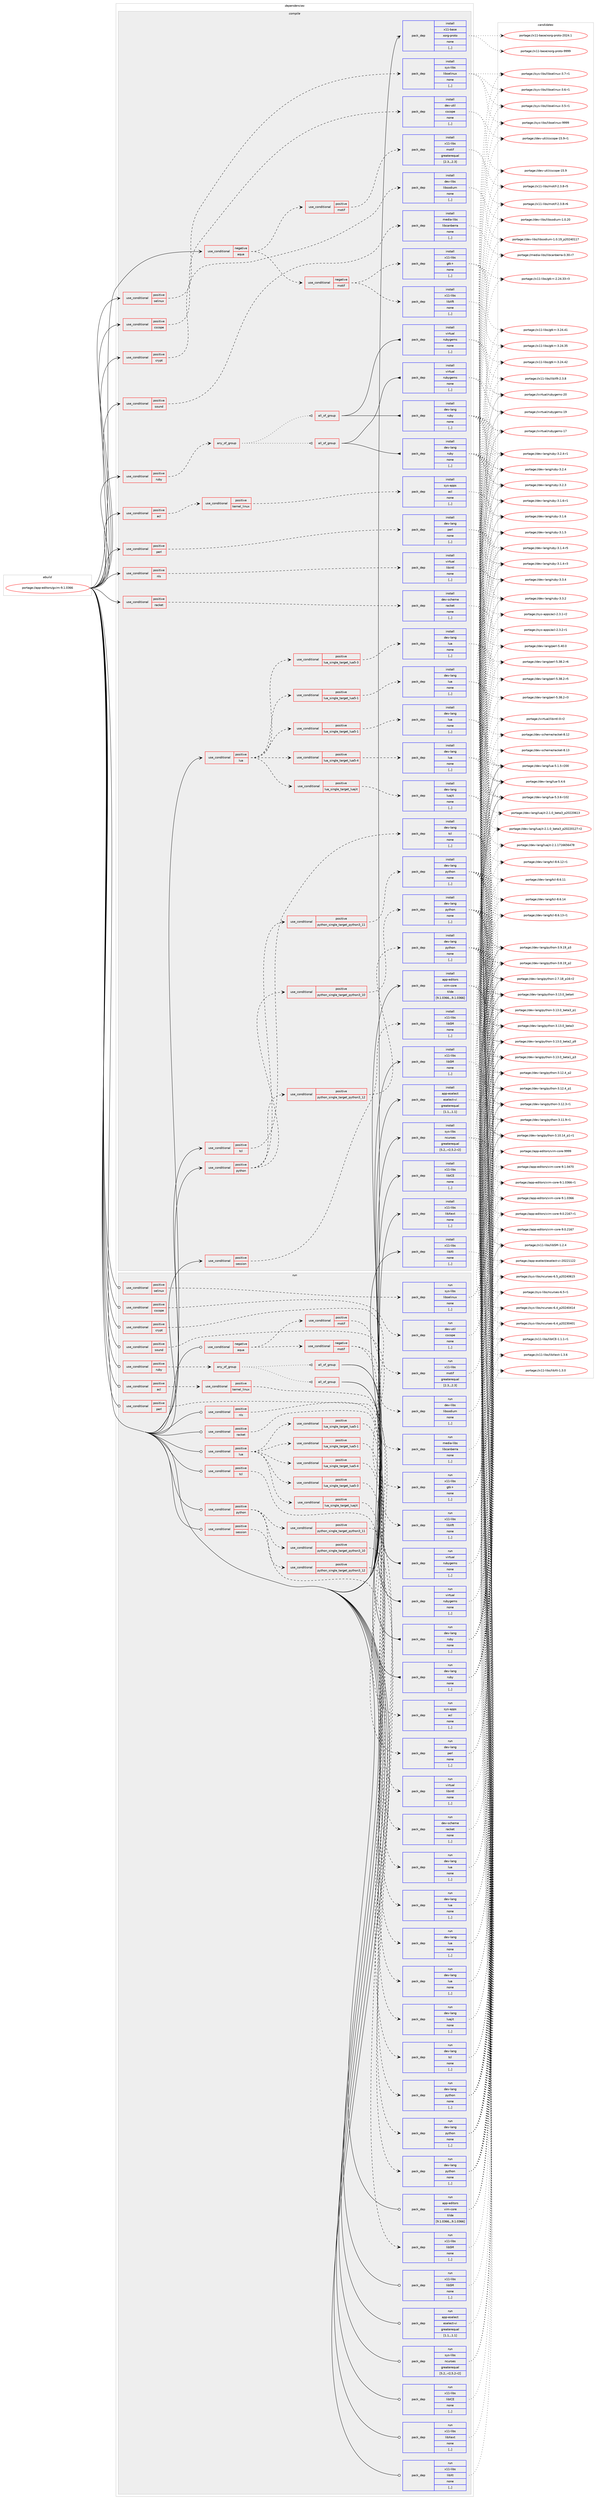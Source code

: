 digraph prolog {

# *************
# Graph options
# *************

newrank=true;
concentrate=true;
compound=true;
graph [rankdir=LR,fontname=Helvetica,fontsize=10,ranksep=1.5];#, ranksep=2.5, nodesep=0.2];
edge  [arrowhead=vee];
node  [fontname=Helvetica,fontsize=10];

# **********
# The ebuild
# **********

subgraph cluster_leftcol {
color=gray;
label=<<i>ebuild</i>>;
id [label="portage://app-editors/gvim-9.1.0366", color=red, width=4, href="../app-editors/gvim-9.1.0366.svg"];
}

# ****************
# The dependencies
# ****************

subgraph cluster_midcol {
color=gray;
label=<<i>dependencies</i>>;
subgraph cluster_compile {
fillcolor="#eeeeee";
style=filled;
label=<<i>compile</i>>;
subgraph cond5334 {
dependency19171 [label=<<TABLE BORDER="0" CELLBORDER="1" CELLSPACING="0" CELLPADDING="4"><TR><TD ROWSPAN="3" CELLPADDING="10">use_conditional</TD></TR><TR><TD>negative</TD></TR><TR><TD>aqua</TD></TR></TABLE>>, shape=none, color=red];
subgraph cond5335 {
dependency19172 [label=<<TABLE BORDER="0" CELLBORDER="1" CELLSPACING="0" CELLPADDING="4"><TR><TD ROWSPAN="3" CELLPADDING="10">use_conditional</TD></TR><TR><TD>positive</TD></TR><TR><TD>motif</TD></TR></TABLE>>, shape=none, color=red];
subgraph pack13730 {
dependency19173 [label=<<TABLE BORDER="0" CELLBORDER="1" CELLSPACING="0" CELLPADDING="4" WIDTH="220"><TR><TD ROWSPAN="6" CELLPADDING="30">pack_dep</TD></TR><TR><TD WIDTH="110">install</TD></TR><TR><TD>x11-libs</TD></TR><TR><TD>motif</TD></TR><TR><TD>greaterequal</TD></TR><TR><TD>[2.3,,,2.3]</TD></TR></TABLE>>, shape=none, color=blue];
}
dependency19172:e -> dependency19173:w [weight=20,style="dashed",arrowhead="vee"];
}
dependency19171:e -> dependency19172:w [weight=20,style="dashed",arrowhead="vee"];
subgraph cond5336 {
dependency19174 [label=<<TABLE BORDER="0" CELLBORDER="1" CELLSPACING="0" CELLPADDING="4"><TR><TD ROWSPAN="3" CELLPADDING="10">use_conditional</TD></TR><TR><TD>negative</TD></TR><TR><TD>motif</TD></TR></TABLE>>, shape=none, color=red];
subgraph pack13731 {
dependency19175 [label=<<TABLE BORDER="0" CELLBORDER="1" CELLSPACING="0" CELLPADDING="4" WIDTH="220"><TR><TD ROWSPAN="6" CELLPADDING="30">pack_dep</TD></TR><TR><TD WIDTH="110">install</TD></TR><TR><TD>x11-libs</TD></TR><TR><TD>gtk+</TD></TR><TR><TD>none</TD></TR><TR><TD>[,,]</TD></TR></TABLE>>, shape=none, color=blue];
}
dependency19174:e -> dependency19175:w [weight=20,style="dashed",arrowhead="vee"];
subgraph pack13732 {
dependency19176 [label=<<TABLE BORDER="0" CELLBORDER="1" CELLSPACING="0" CELLPADDING="4" WIDTH="220"><TR><TD ROWSPAN="6" CELLPADDING="30">pack_dep</TD></TR><TR><TD WIDTH="110">install</TD></TR><TR><TD>x11-libs</TD></TR><TR><TD>libXft</TD></TR><TR><TD>none</TD></TR><TR><TD>[,,]</TD></TR></TABLE>>, shape=none, color=blue];
}
dependency19174:e -> dependency19176:w [weight=20,style="dashed",arrowhead="vee"];
}
dependency19171:e -> dependency19174:w [weight=20,style="dashed",arrowhead="vee"];
}
id:e -> dependency19171:w [weight=20,style="solid",arrowhead="vee"];
subgraph cond5337 {
dependency19177 [label=<<TABLE BORDER="0" CELLBORDER="1" CELLSPACING="0" CELLPADDING="4"><TR><TD ROWSPAN="3" CELLPADDING="10">use_conditional</TD></TR><TR><TD>positive</TD></TR><TR><TD>acl</TD></TR></TABLE>>, shape=none, color=red];
subgraph cond5338 {
dependency19178 [label=<<TABLE BORDER="0" CELLBORDER="1" CELLSPACING="0" CELLPADDING="4"><TR><TD ROWSPAN="3" CELLPADDING="10">use_conditional</TD></TR><TR><TD>positive</TD></TR><TR><TD>kernel_linux</TD></TR></TABLE>>, shape=none, color=red];
subgraph pack13733 {
dependency19179 [label=<<TABLE BORDER="0" CELLBORDER="1" CELLSPACING="0" CELLPADDING="4" WIDTH="220"><TR><TD ROWSPAN="6" CELLPADDING="30">pack_dep</TD></TR><TR><TD WIDTH="110">install</TD></TR><TR><TD>sys-apps</TD></TR><TR><TD>acl</TD></TR><TR><TD>none</TD></TR><TR><TD>[,,]</TD></TR></TABLE>>, shape=none, color=blue];
}
dependency19178:e -> dependency19179:w [weight=20,style="dashed",arrowhead="vee"];
}
dependency19177:e -> dependency19178:w [weight=20,style="dashed",arrowhead="vee"];
}
id:e -> dependency19177:w [weight=20,style="solid",arrowhead="vee"];
subgraph cond5339 {
dependency19180 [label=<<TABLE BORDER="0" CELLBORDER="1" CELLSPACING="0" CELLPADDING="4"><TR><TD ROWSPAN="3" CELLPADDING="10">use_conditional</TD></TR><TR><TD>positive</TD></TR><TR><TD>crypt</TD></TR></TABLE>>, shape=none, color=red];
subgraph pack13734 {
dependency19181 [label=<<TABLE BORDER="0" CELLBORDER="1" CELLSPACING="0" CELLPADDING="4" WIDTH="220"><TR><TD ROWSPAN="6" CELLPADDING="30">pack_dep</TD></TR><TR><TD WIDTH="110">install</TD></TR><TR><TD>dev-libs</TD></TR><TR><TD>libsodium</TD></TR><TR><TD>none</TD></TR><TR><TD>[,,]</TD></TR></TABLE>>, shape=none, color=blue];
}
dependency19180:e -> dependency19181:w [weight=20,style="dashed",arrowhead="vee"];
}
id:e -> dependency19180:w [weight=20,style="solid",arrowhead="vee"];
subgraph cond5340 {
dependency19182 [label=<<TABLE BORDER="0" CELLBORDER="1" CELLSPACING="0" CELLPADDING="4"><TR><TD ROWSPAN="3" CELLPADDING="10">use_conditional</TD></TR><TR><TD>positive</TD></TR><TR><TD>cscope</TD></TR></TABLE>>, shape=none, color=red];
subgraph pack13735 {
dependency19183 [label=<<TABLE BORDER="0" CELLBORDER="1" CELLSPACING="0" CELLPADDING="4" WIDTH="220"><TR><TD ROWSPAN="6" CELLPADDING="30">pack_dep</TD></TR><TR><TD WIDTH="110">install</TD></TR><TR><TD>dev-util</TD></TR><TR><TD>cscope</TD></TR><TR><TD>none</TD></TR><TR><TD>[,,]</TD></TR></TABLE>>, shape=none, color=blue];
}
dependency19182:e -> dependency19183:w [weight=20,style="dashed",arrowhead="vee"];
}
id:e -> dependency19182:w [weight=20,style="solid",arrowhead="vee"];
subgraph cond5341 {
dependency19184 [label=<<TABLE BORDER="0" CELLBORDER="1" CELLSPACING="0" CELLPADDING="4"><TR><TD ROWSPAN="3" CELLPADDING="10">use_conditional</TD></TR><TR><TD>positive</TD></TR><TR><TD>lua</TD></TR></TABLE>>, shape=none, color=red];
subgraph cond5342 {
dependency19185 [label=<<TABLE BORDER="0" CELLBORDER="1" CELLSPACING="0" CELLPADDING="4"><TR><TD ROWSPAN="3" CELLPADDING="10">use_conditional</TD></TR><TR><TD>positive</TD></TR><TR><TD>lua_single_target_luajit</TD></TR></TABLE>>, shape=none, color=red];
subgraph pack13736 {
dependency19186 [label=<<TABLE BORDER="0" CELLBORDER="1" CELLSPACING="0" CELLPADDING="4" WIDTH="220"><TR><TD ROWSPAN="6" CELLPADDING="30">pack_dep</TD></TR><TR><TD WIDTH="110">install</TD></TR><TR><TD>dev-lang</TD></TR><TR><TD>luajit</TD></TR><TR><TD>none</TD></TR><TR><TD>[,,]</TD></TR></TABLE>>, shape=none, color=blue];
}
dependency19185:e -> dependency19186:w [weight=20,style="dashed",arrowhead="vee"];
}
dependency19184:e -> dependency19185:w [weight=20,style="dashed",arrowhead="vee"];
subgraph cond5343 {
dependency19187 [label=<<TABLE BORDER="0" CELLBORDER="1" CELLSPACING="0" CELLPADDING="4"><TR><TD ROWSPAN="3" CELLPADDING="10">use_conditional</TD></TR><TR><TD>positive</TD></TR><TR><TD>lua_single_target_lua5-1</TD></TR></TABLE>>, shape=none, color=red];
subgraph pack13737 {
dependency19188 [label=<<TABLE BORDER="0" CELLBORDER="1" CELLSPACING="0" CELLPADDING="4" WIDTH="220"><TR><TD ROWSPAN="6" CELLPADDING="30">pack_dep</TD></TR><TR><TD WIDTH="110">install</TD></TR><TR><TD>dev-lang</TD></TR><TR><TD>lua</TD></TR><TR><TD>none</TD></TR><TR><TD>[,,]</TD></TR></TABLE>>, shape=none, color=blue];
}
dependency19187:e -> dependency19188:w [weight=20,style="dashed",arrowhead="vee"];
}
dependency19184:e -> dependency19187:w [weight=20,style="dashed",arrowhead="vee"];
subgraph cond5344 {
dependency19189 [label=<<TABLE BORDER="0" CELLBORDER="1" CELLSPACING="0" CELLPADDING="4"><TR><TD ROWSPAN="3" CELLPADDING="10">use_conditional</TD></TR><TR><TD>positive</TD></TR><TR><TD>lua_single_target_lua5-3</TD></TR></TABLE>>, shape=none, color=red];
subgraph pack13738 {
dependency19190 [label=<<TABLE BORDER="0" CELLBORDER="1" CELLSPACING="0" CELLPADDING="4" WIDTH="220"><TR><TD ROWSPAN="6" CELLPADDING="30">pack_dep</TD></TR><TR><TD WIDTH="110">install</TD></TR><TR><TD>dev-lang</TD></TR><TR><TD>lua</TD></TR><TR><TD>none</TD></TR><TR><TD>[,,]</TD></TR></TABLE>>, shape=none, color=blue];
}
dependency19189:e -> dependency19190:w [weight=20,style="dashed",arrowhead="vee"];
}
dependency19184:e -> dependency19189:w [weight=20,style="dashed",arrowhead="vee"];
subgraph cond5345 {
dependency19191 [label=<<TABLE BORDER="0" CELLBORDER="1" CELLSPACING="0" CELLPADDING="4"><TR><TD ROWSPAN="3" CELLPADDING="10">use_conditional</TD></TR><TR><TD>positive</TD></TR><TR><TD>lua_single_target_lua5-4</TD></TR></TABLE>>, shape=none, color=red];
subgraph pack13739 {
dependency19192 [label=<<TABLE BORDER="0" CELLBORDER="1" CELLSPACING="0" CELLPADDING="4" WIDTH="220"><TR><TD ROWSPAN="6" CELLPADDING="30">pack_dep</TD></TR><TR><TD WIDTH="110">install</TD></TR><TR><TD>dev-lang</TD></TR><TR><TD>lua</TD></TR><TR><TD>none</TD></TR><TR><TD>[,,]</TD></TR></TABLE>>, shape=none, color=blue];
}
dependency19191:e -> dependency19192:w [weight=20,style="dashed",arrowhead="vee"];
}
dependency19184:e -> dependency19191:w [weight=20,style="dashed",arrowhead="vee"];
subgraph cond5346 {
dependency19193 [label=<<TABLE BORDER="0" CELLBORDER="1" CELLSPACING="0" CELLPADDING="4"><TR><TD ROWSPAN="3" CELLPADDING="10">use_conditional</TD></TR><TR><TD>positive</TD></TR><TR><TD>lua_single_target_lua5-1</TD></TR></TABLE>>, shape=none, color=red];
subgraph pack13740 {
dependency19194 [label=<<TABLE BORDER="0" CELLBORDER="1" CELLSPACING="0" CELLPADDING="4" WIDTH="220"><TR><TD ROWSPAN="6" CELLPADDING="30">pack_dep</TD></TR><TR><TD WIDTH="110">install</TD></TR><TR><TD>dev-lang</TD></TR><TR><TD>lua</TD></TR><TR><TD>none</TD></TR><TR><TD>[,,]</TD></TR></TABLE>>, shape=none, color=blue];
}
dependency19193:e -> dependency19194:w [weight=20,style="dashed",arrowhead="vee"];
}
dependency19184:e -> dependency19193:w [weight=20,style="dashed",arrowhead="vee"];
}
id:e -> dependency19184:w [weight=20,style="solid",arrowhead="vee"];
subgraph cond5347 {
dependency19195 [label=<<TABLE BORDER="0" CELLBORDER="1" CELLSPACING="0" CELLPADDING="4"><TR><TD ROWSPAN="3" CELLPADDING="10">use_conditional</TD></TR><TR><TD>positive</TD></TR><TR><TD>nls</TD></TR></TABLE>>, shape=none, color=red];
subgraph pack13741 {
dependency19196 [label=<<TABLE BORDER="0" CELLBORDER="1" CELLSPACING="0" CELLPADDING="4" WIDTH="220"><TR><TD ROWSPAN="6" CELLPADDING="30">pack_dep</TD></TR><TR><TD WIDTH="110">install</TD></TR><TR><TD>virtual</TD></TR><TR><TD>libintl</TD></TR><TR><TD>none</TD></TR><TR><TD>[,,]</TD></TR></TABLE>>, shape=none, color=blue];
}
dependency19195:e -> dependency19196:w [weight=20,style="dashed",arrowhead="vee"];
}
id:e -> dependency19195:w [weight=20,style="solid",arrowhead="vee"];
subgraph cond5348 {
dependency19197 [label=<<TABLE BORDER="0" CELLBORDER="1" CELLSPACING="0" CELLPADDING="4"><TR><TD ROWSPAN="3" CELLPADDING="10">use_conditional</TD></TR><TR><TD>positive</TD></TR><TR><TD>perl</TD></TR></TABLE>>, shape=none, color=red];
subgraph pack13742 {
dependency19198 [label=<<TABLE BORDER="0" CELLBORDER="1" CELLSPACING="0" CELLPADDING="4" WIDTH="220"><TR><TD ROWSPAN="6" CELLPADDING="30">pack_dep</TD></TR><TR><TD WIDTH="110">install</TD></TR><TR><TD>dev-lang</TD></TR><TR><TD>perl</TD></TR><TR><TD>none</TD></TR><TR><TD>[,,]</TD></TR></TABLE>>, shape=none, color=blue];
}
dependency19197:e -> dependency19198:w [weight=20,style="dashed",arrowhead="vee"];
}
id:e -> dependency19197:w [weight=20,style="solid",arrowhead="vee"];
subgraph cond5349 {
dependency19199 [label=<<TABLE BORDER="0" CELLBORDER="1" CELLSPACING="0" CELLPADDING="4"><TR><TD ROWSPAN="3" CELLPADDING="10">use_conditional</TD></TR><TR><TD>positive</TD></TR><TR><TD>python</TD></TR></TABLE>>, shape=none, color=red];
subgraph cond5350 {
dependency19200 [label=<<TABLE BORDER="0" CELLBORDER="1" CELLSPACING="0" CELLPADDING="4"><TR><TD ROWSPAN="3" CELLPADDING="10">use_conditional</TD></TR><TR><TD>positive</TD></TR><TR><TD>python_single_target_python3_10</TD></TR></TABLE>>, shape=none, color=red];
subgraph pack13743 {
dependency19201 [label=<<TABLE BORDER="0" CELLBORDER="1" CELLSPACING="0" CELLPADDING="4" WIDTH="220"><TR><TD ROWSPAN="6" CELLPADDING="30">pack_dep</TD></TR><TR><TD WIDTH="110">install</TD></TR><TR><TD>dev-lang</TD></TR><TR><TD>python</TD></TR><TR><TD>none</TD></TR><TR><TD>[,,]</TD></TR></TABLE>>, shape=none, color=blue];
}
dependency19200:e -> dependency19201:w [weight=20,style="dashed",arrowhead="vee"];
}
dependency19199:e -> dependency19200:w [weight=20,style="dashed",arrowhead="vee"];
subgraph cond5351 {
dependency19202 [label=<<TABLE BORDER="0" CELLBORDER="1" CELLSPACING="0" CELLPADDING="4"><TR><TD ROWSPAN="3" CELLPADDING="10">use_conditional</TD></TR><TR><TD>positive</TD></TR><TR><TD>python_single_target_python3_11</TD></TR></TABLE>>, shape=none, color=red];
subgraph pack13744 {
dependency19203 [label=<<TABLE BORDER="0" CELLBORDER="1" CELLSPACING="0" CELLPADDING="4" WIDTH="220"><TR><TD ROWSPAN="6" CELLPADDING="30">pack_dep</TD></TR><TR><TD WIDTH="110">install</TD></TR><TR><TD>dev-lang</TD></TR><TR><TD>python</TD></TR><TR><TD>none</TD></TR><TR><TD>[,,]</TD></TR></TABLE>>, shape=none, color=blue];
}
dependency19202:e -> dependency19203:w [weight=20,style="dashed",arrowhead="vee"];
}
dependency19199:e -> dependency19202:w [weight=20,style="dashed",arrowhead="vee"];
subgraph cond5352 {
dependency19204 [label=<<TABLE BORDER="0" CELLBORDER="1" CELLSPACING="0" CELLPADDING="4"><TR><TD ROWSPAN="3" CELLPADDING="10">use_conditional</TD></TR><TR><TD>positive</TD></TR><TR><TD>python_single_target_python3_12</TD></TR></TABLE>>, shape=none, color=red];
subgraph pack13745 {
dependency19205 [label=<<TABLE BORDER="0" CELLBORDER="1" CELLSPACING="0" CELLPADDING="4" WIDTH="220"><TR><TD ROWSPAN="6" CELLPADDING="30">pack_dep</TD></TR><TR><TD WIDTH="110">install</TD></TR><TR><TD>dev-lang</TD></TR><TR><TD>python</TD></TR><TR><TD>none</TD></TR><TR><TD>[,,]</TD></TR></TABLE>>, shape=none, color=blue];
}
dependency19204:e -> dependency19205:w [weight=20,style="dashed",arrowhead="vee"];
}
dependency19199:e -> dependency19204:w [weight=20,style="dashed",arrowhead="vee"];
}
id:e -> dependency19199:w [weight=20,style="solid",arrowhead="vee"];
subgraph cond5353 {
dependency19206 [label=<<TABLE BORDER="0" CELLBORDER="1" CELLSPACING="0" CELLPADDING="4"><TR><TD ROWSPAN="3" CELLPADDING="10">use_conditional</TD></TR><TR><TD>positive</TD></TR><TR><TD>racket</TD></TR></TABLE>>, shape=none, color=red];
subgraph pack13746 {
dependency19207 [label=<<TABLE BORDER="0" CELLBORDER="1" CELLSPACING="0" CELLPADDING="4" WIDTH="220"><TR><TD ROWSPAN="6" CELLPADDING="30">pack_dep</TD></TR><TR><TD WIDTH="110">install</TD></TR><TR><TD>dev-scheme</TD></TR><TR><TD>racket</TD></TR><TR><TD>none</TD></TR><TR><TD>[,,]</TD></TR></TABLE>>, shape=none, color=blue];
}
dependency19206:e -> dependency19207:w [weight=20,style="dashed",arrowhead="vee"];
}
id:e -> dependency19206:w [weight=20,style="solid",arrowhead="vee"];
subgraph cond5354 {
dependency19208 [label=<<TABLE BORDER="0" CELLBORDER="1" CELLSPACING="0" CELLPADDING="4"><TR><TD ROWSPAN="3" CELLPADDING="10">use_conditional</TD></TR><TR><TD>positive</TD></TR><TR><TD>ruby</TD></TR></TABLE>>, shape=none, color=red];
subgraph any97 {
dependency19209 [label=<<TABLE BORDER="0" CELLBORDER="1" CELLSPACING="0" CELLPADDING="4"><TR><TD CELLPADDING="10">any_of_group</TD></TR></TABLE>>, shape=none, color=red];subgraph all13 {
dependency19210 [label=<<TABLE BORDER="0" CELLBORDER="1" CELLSPACING="0" CELLPADDING="4"><TR><TD CELLPADDING="10">all_of_group</TD></TR></TABLE>>, shape=none, color=red];subgraph pack13747 {
dependency19211 [label=<<TABLE BORDER="0" CELLBORDER="1" CELLSPACING="0" CELLPADDING="4" WIDTH="220"><TR><TD ROWSPAN="6" CELLPADDING="30">pack_dep</TD></TR><TR><TD WIDTH="110">install</TD></TR><TR><TD>dev-lang</TD></TR><TR><TD>ruby</TD></TR><TR><TD>none</TD></TR><TR><TD>[,,]</TD></TR></TABLE>>, shape=none, color=blue];
}
dependency19210:e -> dependency19211:w [weight=20,style="solid",arrowhead="inv"];
subgraph pack13748 {
dependency19212 [label=<<TABLE BORDER="0" CELLBORDER="1" CELLSPACING="0" CELLPADDING="4" WIDTH="220"><TR><TD ROWSPAN="6" CELLPADDING="30">pack_dep</TD></TR><TR><TD WIDTH="110">install</TD></TR><TR><TD>virtual</TD></TR><TR><TD>rubygems</TD></TR><TR><TD>none</TD></TR><TR><TD>[,,]</TD></TR></TABLE>>, shape=none, color=blue];
}
dependency19210:e -> dependency19212:w [weight=20,style="solid",arrowhead="inv"];
}
dependency19209:e -> dependency19210:w [weight=20,style="dotted",arrowhead="oinv"];
subgraph all14 {
dependency19213 [label=<<TABLE BORDER="0" CELLBORDER="1" CELLSPACING="0" CELLPADDING="4"><TR><TD CELLPADDING="10">all_of_group</TD></TR></TABLE>>, shape=none, color=red];subgraph pack13749 {
dependency19214 [label=<<TABLE BORDER="0" CELLBORDER="1" CELLSPACING="0" CELLPADDING="4" WIDTH="220"><TR><TD ROWSPAN="6" CELLPADDING="30">pack_dep</TD></TR><TR><TD WIDTH="110">install</TD></TR><TR><TD>dev-lang</TD></TR><TR><TD>ruby</TD></TR><TR><TD>none</TD></TR><TR><TD>[,,]</TD></TR></TABLE>>, shape=none, color=blue];
}
dependency19213:e -> dependency19214:w [weight=20,style="solid",arrowhead="inv"];
subgraph pack13750 {
dependency19215 [label=<<TABLE BORDER="0" CELLBORDER="1" CELLSPACING="0" CELLPADDING="4" WIDTH="220"><TR><TD ROWSPAN="6" CELLPADDING="30">pack_dep</TD></TR><TR><TD WIDTH="110">install</TD></TR><TR><TD>virtual</TD></TR><TR><TD>rubygems</TD></TR><TR><TD>none</TD></TR><TR><TD>[,,]</TD></TR></TABLE>>, shape=none, color=blue];
}
dependency19213:e -> dependency19215:w [weight=20,style="solid",arrowhead="inv"];
}
dependency19209:e -> dependency19213:w [weight=20,style="dotted",arrowhead="oinv"];
}
dependency19208:e -> dependency19209:w [weight=20,style="dashed",arrowhead="vee"];
}
id:e -> dependency19208:w [weight=20,style="solid",arrowhead="vee"];
subgraph cond5355 {
dependency19216 [label=<<TABLE BORDER="0" CELLBORDER="1" CELLSPACING="0" CELLPADDING="4"><TR><TD ROWSPAN="3" CELLPADDING="10">use_conditional</TD></TR><TR><TD>positive</TD></TR><TR><TD>selinux</TD></TR></TABLE>>, shape=none, color=red];
subgraph pack13751 {
dependency19217 [label=<<TABLE BORDER="0" CELLBORDER="1" CELLSPACING="0" CELLPADDING="4" WIDTH="220"><TR><TD ROWSPAN="6" CELLPADDING="30">pack_dep</TD></TR><TR><TD WIDTH="110">install</TD></TR><TR><TD>sys-libs</TD></TR><TR><TD>libselinux</TD></TR><TR><TD>none</TD></TR><TR><TD>[,,]</TD></TR></TABLE>>, shape=none, color=blue];
}
dependency19216:e -> dependency19217:w [weight=20,style="dashed",arrowhead="vee"];
}
id:e -> dependency19216:w [weight=20,style="solid",arrowhead="vee"];
subgraph cond5356 {
dependency19218 [label=<<TABLE BORDER="0" CELLBORDER="1" CELLSPACING="0" CELLPADDING="4"><TR><TD ROWSPAN="3" CELLPADDING="10">use_conditional</TD></TR><TR><TD>positive</TD></TR><TR><TD>session</TD></TR></TABLE>>, shape=none, color=red];
subgraph pack13752 {
dependency19219 [label=<<TABLE BORDER="0" CELLBORDER="1" CELLSPACING="0" CELLPADDING="4" WIDTH="220"><TR><TD ROWSPAN="6" CELLPADDING="30">pack_dep</TD></TR><TR><TD WIDTH="110">install</TD></TR><TR><TD>x11-libs</TD></TR><TR><TD>libSM</TD></TR><TR><TD>none</TD></TR><TR><TD>[,,]</TD></TR></TABLE>>, shape=none, color=blue];
}
dependency19218:e -> dependency19219:w [weight=20,style="dashed",arrowhead="vee"];
}
id:e -> dependency19218:w [weight=20,style="solid",arrowhead="vee"];
subgraph cond5357 {
dependency19220 [label=<<TABLE BORDER="0" CELLBORDER="1" CELLSPACING="0" CELLPADDING="4"><TR><TD ROWSPAN="3" CELLPADDING="10">use_conditional</TD></TR><TR><TD>positive</TD></TR><TR><TD>sound</TD></TR></TABLE>>, shape=none, color=red];
subgraph pack13753 {
dependency19221 [label=<<TABLE BORDER="0" CELLBORDER="1" CELLSPACING="0" CELLPADDING="4" WIDTH="220"><TR><TD ROWSPAN="6" CELLPADDING="30">pack_dep</TD></TR><TR><TD WIDTH="110">install</TD></TR><TR><TD>media-libs</TD></TR><TR><TD>libcanberra</TD></TR><TR><TD>none</TD></TR><TR><TD>[,,]</TD></TR></TABLE>>, shape=none, color=blue];
}
dependency19220:e -> dependency19221:w [weight=20,style="dashed",arrowhead="vee"];
}
id:e -> dependency19220:w [weight=20,style="solid",arrowhead="vee"];
subgraph cond5358 {
dependency19222 [label=<<TABLE BORDER="0" CELLBORDER="1" CELLSPACING="0" CELLPADDING="4"><TR><TD ROWSPAN="3" CELLPADDING="10">use_conditional</TD></TR><TR><TD>positive</TD></TR><TR><TD>tcl</TD></TR></TABLE>>, shape=none, color=red];
subgraph pack13754 {
dependency19223 [label=<<TABLE BORDER="0" CELLBORDER="1" CELLSPACING="0" CELLPADDING="4" WIDTH="220"><TR><TD ROWSPAN="6" CELLPADDING="30">pack_dep</TD></TR><TR><TD WIDTH="110">install</TD></TR><TR><TD>dev-lang</TD></TR><TR><TD>tcl</TD></TR><TR><TD>none</TD></TR><TR><TD>[,,]</TD></TR></TABLE>>, shape=none, color=blue];
}
dependency19222:e -> dependency19223:w [weight=20,style="dashed",arrowhead="vee"];
}
id:e -> dependency19222:w [weight=20,style="solid",arrowhead="vee"];
subgraph pack13755 {
dependency19224 [label=<<TABLE BORDER="0" CELLBORDER="1" CELLSPACING="0" CELLPADDING="4" WIDTH="220"><TR><TD ROWSPAN="6" CELLPADDING="30">pack_dep</TD></TR><TR><TD WIDTH="110">install</TD></TR><TR><TD>app-editors</TD></TR><TR><TD>vim-core</TD></TR><TR><TD>tilde</TD></TR><TR><TD>[9.1.0366,,,9.1.0366]</TD></TR></TABLE>>, shape=none, color=blue];
}
id:e -> dependency19224:w [weight=20,style="solid",arrowhead="vee"];
subgraph pack13756 {
dependency19225 [label=<<TABLE BORDER="0" CELLBORDER="1" CELLSPACING="0" CELLPADDING="4" WIDTH="220"><TR><TD ROWSPAN="6" CELLPADDING="30">pack_dep</TD></TR><TR><TD WIDTH="110">install</TD></TR><TR><TD>app-eselect</TD></TR><TR><TD>eselect-vi</TD></TR><TR><TD>greaterequal</TD></TR><TR><TD>[1.1,,,1.1]</TD></TR></TABLE>>, shape=none, color=blue];
}
id:e -> dependency19225:w [weight=20,style="solid",arrowhead="vee"];
subgraph pack13757 {
dependency19226 [label=<<TABLE BORDER="0" CELLBORDER="1" CELLSPACING="0" CELLPADDING="4" WIDTH="220"><TR><TD ROWSPAN="6" CELLPADDING="30">pack_dep</TD></TR><TR><TD WIDTH="110">install</TD></TR><TR><TD>sys-libs</TD></TR><TR><TD>ncurses</TD></TR><TR><TD>greaterequal</TD></TR><TR><TD>[5.2,,-r2,5.2-r2]</TD></TR></TABLE>>, shape=none, color=blue];
}
id:e -> dependency19226:w [weight=20,style="solid",arrowhead="vee"];
subgraph pack13758 {
dependency19227 [label=<<TABLE BORDER="0" CELLBORDER="1" CELLSPACING="0" CELLPADDING="4" WIDTH="220"><TR><TD ROWSPAN="6" CELLPADDING="30">pack_dep</TD></TR><TR><TD WIDTH="110">install</TD></TR><TR><TD>x11-base</TD></TR><TR><TD>xorg-proto</TD></TR><TR><TD>none</TD></TR><TR><TD>[,,]</TD></TR></TABLE>>, shape=none, color=blue];
}
id:e -> dependency19227:w [weight=20,style="solid",arrowhead="vee"];
subgraph pack13759 {
dependency19228 [label=<<TABLE BORDER="0" CELLBORDER="1" CELLSPACING="0" CELLPADDING="4" WIDTH="220"><TR><TD ROWSPAN="6" CELLPADDING="30">pack_dep</TD></TR><TR><TD WIDTH="110">install</TD></TR><TR><TD>x11-libs</TD></TR><TR><TD>libICE</TD></TR><TR><TD>none</TD></TR><TR><TD>[,,]</TD></TR></TABLE>>, shape=none, color=blue];
}
id:e -> dependency19228:w [weight=20,style="solid",arrowhead="vee"];
subgraph pack13760 {
dependency19229 [label=<<TABLE BORDER="0" CELLBORDER="1" CELLSPACING="0" CELLPADDING="4" WIDTH="220"><TR><TD ROWSPAN="6" CELLPADDING="30">pack_dep</TD></TR><TR><TD WIDTH="110">install</TD></TR><TR><TD>x11-libs</TD></TR><TR><TD>libSM</TD></TR><TR><TD>none</TD></TR><TR><TD>[,,]</TD></TR></TABLE>>, shape=none, color=blue];
}
id:e -> dependency19229:w [weight=20,style="solid",arrowhead="vee"];
subgraph pack13761 {
dependency19230 [label=<<TABLE BORDER="0" CELLBORDER="1" CELLSPACING="0" CELLPADDING="4" WIDTH="220"><TR><TD ROWSPAN="6" CELLPADDING="30">pack_dep</TD></TR><TR><TD WIDTH="110">install</TD></TR><TR><TD>x11-libs</TD></TR><TR><TD>libXext</TD></TR><TR><TD>none</TD></TR><TR><TD>[,,]</TD></TR></TABLE>>, shape=none, color=blue];
}
id:e -> dependency19230:w [weight=20,style="solid",arrowhead="vee"];
subgraph pack13762 {
dependency19231 [label=<<TABLE BORDER="0" CELLBORDER="1" CELLSPACING="0" CELLPADDING="4" WIDTH="220"><TR><TD ROWSPAN="6" CELLPADDING="30">pack_dep</TD></TR><TR><TD WIDTH="110">install</TD></TR><TR><TD>x11-libs</TD></TR><TR><TD>libXt</TD></TR><TR><TD>none</TD></TR><TR><TD>[,,]</TD></TR></TABLE>>, shape=none, color=blue];
}
id:e -> dependency19231:w [weight=20,style="solid",arrowhead="vee"];
}
subgraph cluster_compileandrun {
fillcolor="#eeeeee";
style=filled;
label=<<i>compile and run</i>>;
}
subgraph cluster_run {
fillcolor="#eeeeee";
style=filled;
label=<<i>run</i>>;
subgraph cond5359 {
dependency19232 [label=<<TABLE BORDER="0" CELLBORDER="1" CELLSPACING="0" CELLPADDING="4"><TR><TD ROWSPAN="3" CELLPADDING="10">use_conditional</TD></TR><TR><TD>negative</TD></TR><TR><TD>aqua</TD></TR></TABLE>>, shape=none, color=red];
subgraph cond5360 {
dependency19233 [label=<<TABLE BORDER="0" CELLBORDER="1" CELLSPACING="0" CELLPADDING="4"><TR><TD ROWSPAN="3" CELLPADDING="10">use_conditional</TD></TR><TR><TD>positive</TD></TR><TR><TD>motif</TD></TR></TABLE>>, shape=none, color=red];
subgraph pack13763 {
dependency19234 [label=<<TABLE BORDER="0" CELLBORDER="1" CELLSPACING="0" CELLPADDING="4" WIDTH="220"><TR><TD ROWSPAN="6" CELLPADDING="30">pack_dep</TD></TR><TR><TD WIDTH="110">run</TD></TR><TR><TD>x11-libs</TD></TR><TR><TD>motif</TD></TR><TR><TD>greaterequal</TD></TR><TR><TD>[2.3,,,2.3]</TD></TR></TABLE>>, shape=none, color=blue];
}
dependency19233:e -> dependency19234:w [weight=20,style="dashed",arrowhead="vee"];
}
dependency19232:e -> dependency19233:w [weight=20,style="dashed",arrowhead="vee"];
subgraph cond5361 {
dependency19235 [label=<<TABLE BORDER="0" CELLBORDER="1" CELLSPACING="0" CELLPADDING="4"><TR><TD ROWSPAN="3" CELLPADDING="10">use_conditional</TD></TR><TR><TD>negative</TD></TR><TR><TD>motif</TD></TR></TABLE>>, shape=none, color=red];
subgraph pack13764 {
dependency19236 [label=<<TABLE BORDER="0" CELLBORDER="1" CELLSPACING="0" CELLPADDING="4" WIDTH="220"><TR><TD ROWSPAN="6" CELLPADDING="30">pack_dep</TD></TR><TR><TD WIDTH="110">run</TD></TR><TR><TD>x11-libs</TD></TR><TR><TD>gtk+</TD></TR><TR><TD>none</TD></TR><TR><TD>[,,]</TD></TR></TABLE>>, shape=none, color=blue];
}
dependency19235:e -> dependency19236:w [weight=20,style="dashed",arrowhead="vee"];
subgraph pack13765 {
dependency19237 [label=<<TABLE BORDER="0" CELLBORDER="1" CELLSPACING="0" CELLPADDING="4" WIDTH="220"><TR><TD ROWSPAN="6" CELLPADDING="30">pack_dep</TD></TR><TR><TD WIDTH="110">run</TD></TR><TR><TD>x11-libs</TD></TR><TR><TD>libXft</TD></TR><TR><TD>none</TD></TR><TR><TD>[,,]</TD></TR></TABLE>>, shape=none, color=blue];
}
dependency19235:e -> dependency19237:w [weight=20,style="dashed",arrowhead="vee"];
}
dependency19232:e -> dependency19235:w [weight=20,style="dashed",arrowhead="vee"];
}
id:e -> dependency19232:w [weight=20,style="solid",arrowhead="odot"];
subgraph cond5362 {
dependency19238 [label=<<TABLE BORDER="0" CELLBORDER="1" CELLSPACING="0" CELLPADDING="4"><TR><TD ROWSPAN="3" CELLPADDING="10">use_conditional</TD></TR><TR><TD>positive</TD></TR><TR><TD>acl</TD></TR></TABLE>>, shape=none, color=red];
subgraph cond5363 {
dependency19239 [label=<<TABLE BORDER="0" CELLBORDER="1" CELLSPACING="0" CELLPADDING="4"><TR><TD ROWSPAN="3" CELLPADDING="10">use_conditional</TD></TR><TR><TD>positive</TD></TR><TR><TD>kernel_linux</TD></TR></TABLE>>, shape=none, color=red];
subgraph pack13766 {
dependency19240 [label=<<TABLE BORDER="0" CELLBORDER="1" CELLSPACING="0" CELLPADDING="4" WIDTH="220"><TR><TD ROWSPAN="6" CELLPADDING="30">pack_dep</TD></TR><TR><TD WIDTH="110">run</TD></TR><TR><TD>sys-apps</TD></TR><TR><TD>acl</TD></TR><TR><TD>none</TD></TR><TR><TD>[,,]</TD></TR></TABLE>>, shape=none, color=blue];
}
dependency19239:e -> dependency19240:w [weight=20,style="dashed",arrowhead="vee"];
}
dependency19238:e -> dependency19239:w [weight=20,style="dashed",arrowhead="vee"];
}
id:e -> dependency19238:w [weight=20,style="solid",arrowhead="odot"];
subgraph cond5364 {
dependency19241 [label=<<TABLE BORDER="0" CELLBORDER="1" CELLSPACING="0" CELLPADDING="4"><TR><TD ROWSPAN="3" CELLPADDING="10">use_conditional</TD></TR><TR><TD>positive</TD></TR><TR><TD>crypt</TD></TR></TABLE>>, shape=none, color=red];
subgraph pack13767 {
dependency19242 [label=<<TABLE BORDER="0" CELLBORDER="1" CELLSPACING="0" CELLPADDING="4" WIDTH="220"><TR><TD ROWSPAN="6" CELLPADDING="30">pack_dep</TD></TR><TR><TD WIDTH="110">run</TD></TR><TR><TD>dev-libs</TD></TR><TR><TD>libsodium</TD></TR><TR><TD>none</TD></TR><TR><TD>[,,]</TD></TR></TABLE>>, shape=none, color=blue];
}
dependency19241:e -> dependency19242:w [weight=20,style="dashed",arrowhead="vee"];
}
id:e -> dependency19241:w [weight=20,style="solid",arrowhead="odot"];
subgraph cond5365 {
dependency19243 [label=<<TABLE BORDER="0" CELLBORDER="1" CELLSPACING="0" CELLPADDING="4"><TR><TD ROWSPAN="3" CELLPADDING="10">use_conditional</TD></TR><TR><TD>positive</TD></TR><TR><TD>cscope</TD></TR></TABLE>>, shape=none, color=red];
subgraph pack13768 {
dependency19244 [label=<<TABLE BORDER="0" CELLBORDER="1" CELLSPACING="0" CELLPADDING="4" WIDTH="220"><TR><TD ROWSPAN="6" CELLPADDING="30">pack_dep</TD></TR><TR><TD WIDTH="110">run</TD></TR><TR><TD>dev-util</TD></TR><TR><TD>cscope</TD></TR><TR><TD>none</TD></TR><TR><TD>[,,]</TD></TR></TABLE>>, shape=none, color=blue];
}
dependency19243:e -> dependency19244:w [weight=20,style="dashed",arrowhead="vee"];
}
id:e -> dependency19243:w [weight=20,style="solid",arrowhead="odot"];
subgraph cond5366 {
dependency19245 [label=<<TABLE BORDER="0" CELLBORDER="1" CELLSPACING="0" CELLPADDING="4"><TR><TD ROWSPAN="3" CELLPADDING="10">use_conditional</TD></TR><TR><TD>positive</TD></TR><TR><TD>lua</TD></TR></TABLE>>, shape=none, color=red];
subgraph cond5367 {
dependency19246 [label=<<TABLE BORDER="0" CELLBORDER="1" CELLSPACING="0" CELLPADDING="4"><TR><TD ROWSPAN="3" CELLPADDING="10">use_conditional</TD></TR><TR><TD>positive</TD></TR><TR><TD>lua_single_target_luajit</TD></TR></TABLE>>, shape=none, color=red];
subgraph pack13769 {
dependency19247 [label=<<TABLE BORDER="0" CELLBORDER="1" CELLSPACING="0" CELLPADDING="4" WIDTH="220"><TR><TD ROWSPAN="6" CELLPADDING="30">pack_dep</TD></TR><TR><TD WIDTH="110">run</TD></TR><TR><TD>dev-lang</TD></TR><TR><TD>luajit</TD></TR><TR><TD>none</TD></TR><TR><TD>[,,]</TD></TR></TABLE>>, shape=none, color=blue];
}
dependency19246:e -> dependency19247:w [weight=20,style="dashed",arrowhead="vee"];
}
dependency19245:e -> dependency19246:w [weight=20,style="dashed",arrowhead="vee"];
subgraph cond5368 {
dependency19248 [label=<<TABLE BORDER="0" CELLBORDER="1" CELLSPACING="0" CELLPADDING="4"><TR><TD ROWSPAN="3" CELLPADDING="10">use_conditional</TD></TR><TR><TD>positive</TD></TR><TR><TD>lua_single_target_lua5-1</TD></TR></TABLE>>, shape=none, color=red];
subgraph pack13770 {
dependency19249 [label=<<TABLE BORDER="0" CELLBORDER="1" CELLSPACING="0" CELLPADDING="4" WIDTH="220"><TR><TD ROWSPAN="6" CELLPADDING="30">pack_dep</TD></TR><TR><TD WIDTH="110">run</TD></TR><TR><TD>dev-lang</TD></TR><TR><TD>lua</TD></TR><TR><TD>none</TD></TR><TR><TD>[,,]</TD></TR></TABLE>>, shape=none, color=blue];
}
dependency19248:e -> dependency19249:w [weight=20,style="dashed",arrowhead="vee"];
}
dependency19245:e -> dependency19248:w [weight=20,style="dashed",arrowhead="vee"];
subgraph cond5369 {
dependency19250 [label=<<TABLE BORDER="0" CELLBORDER="1" CELLSPACING="0" CELLPADDING="4"><TR><TD ROWSPAN="3" CELLPADDING="10">use_conditional</TD></TR><TR><TD>positive</TD></TR><TR><TD>lua_single_target_lua5-3</TD></TR></TABLE>>, shape=none, color=red];
subgraph pack13771 {
dependency19251 [label=<<TABLE BORDER="0" CELLBORDER="1" CELLSPACING="0" CELLPADDING="4" WIDTH="220"><TR><TD ROWSPAN="6" CELLPADDING="30">pack_dep</TD></TR><TR><TD WIDTH="110">run</TD></TR><TR><TD>dev-lang</TD></TR><TR><TD>lua</TD></TR><TR><TD>none</TD></TR><TR><TD>[,,]</TD></TR></TABLE>>, shape=none, color=blue];
}
dependency19250:e -> dependency19251:w [weight=20,style="dashed",arrowhead="vee"];
}
dependency19245:e -> dependency19250:w [weight=20,style="dashed",arrowhead="vee"];
subgraph cond5370 {
dependency19252 [label=<<TABLE BORDER="0" CELLBORDER="1" CELLSPACING="0" CELLPADDING="4"><TR><TD ROWSPAN="3" CELLPADDING="10">use_conditional</TD></TR><TR><TD>positive</TD></TR><TR><TD>lua_single_target_lua5-4</TD></TR></TABLE>>, shape=none, color=red];
subgraph pack13772 {
dependency19253 [label=<<TABLE BORDER="0" CELLBORDER="1" CELLSPACING="0" CELLPADDING="4" WIDTH="220"><TR><TD ROWSPAN="6" CELLPADDING="30">pack_dep</TD></TR><TR><TD WIDTH="110">run</TD></TR><TR><TD>dev-lang</TD></TR><TR><TD>lua</TD></TR><TR><TD>none</TD></TR><TR><TD>[,,]</TD></TR></TABLE>>, shape=none, color=blue];
}
dependency19252:e -> dependency19253:w [weight=20,style="dashed",arrowhead="vee"];
}
dependency19245:e -> dependency19252:w [weight=20,style="dashed",arrowhead="vee"];
subgraph cond5371 {
dependency19254 [label=<<TABLE BORDER="0" CELLBORDER="1" CELLSPACING="0" CELLPADDING="4"><TR><TD ROWSPAN="3" CELLPADDING="10">use_conditional</TD></TR><TR><TD>positive</TD></TR><TR><TD>lua_single_target_lua5-1</TD></TR></TABLE>>, shape=none, color=red];
subgraph pack13773 {
dependency19255 [label=<<TABLE BORDER="0" CELLBORDER="1" CELLSPACING="0" CELLPADDING="4" WIDTH="220"><TR><TD ROWSPAN="6" CELLPADDING="30">pack_dep</TD></TR><TR><TD WIDTH="110">run</TD></TR><TR><TD>dev-lang</TD></TR><TR><TD>lua</TD></TR><TR><TD>none</TD></TR><TR><TD>[,,]</TD></TR></TABLE>>, shape=none, color=blue];
}
dependency19254:e -> dependency19255:w [weight=20,style="dashed",arrowhead="vee"];
}
dependency19245:e -> dependency19254:w [weight=20,style="dashed",arrowhead="vee"];
}
id:e -> dependency19245:w [weight=20,style="solid",arrowhead="odot"];
subgraph cond5372 {
dependency19256 [label=<<TABLE BORDER="0" CELLBORDER="1" CELLSPACING="0" CELLPADDING="4"><TR><TD ROWSPAN="3" CELLPADDING="10">use_conditional</TD></TR><TR><TD>positive</TD></TR><TR><TD>nls</TD></TR></TABLE>>, shape=none, color=red];
subgraph pack13774 {
dependency19257 [label=<<TABLE BORDER="0" CELLBORDER="1" CELLSPACING="0" CELLPADDING="4" WIDTH="220"><TR><TD ROWSPAN="6" CELLPADDING="30">pack_dep</TD></TR><TR><TD WIDTH="110">run</TD></TR><TR><TD>virtual</TD></TR><TR><TD>libintl</TD></TR><TR><TD>none</TD></TR><TR><TD>[,,]</TD></TR></TABLE>>, shape=none, color=blue];
}
dependency19256:e -> dependency19257:w [weight=20,style="dashed",arrowhead="vee"];
}
id:e -> dependency19256:w [weight=20,style="solid",arrowhead="odot"];
subgraph cond5373 {
dependency19258 [label=<<TABLE BORDER="0" CELLBORDER="1" CELLSPACING="0" CELLPADDING="4"><TR><TD ROWSPAN="3" CELLPADDING="10">use_conditional</TD></TR><TR><TD>positive</TD></TR><TR><TD>perl</TD></TR></TABLE>>, shape=none, color=red];
subgraph pack13775 {
dependency19259 [label=<<TABLE BORDER="0" CELLBORDER="1" CELLSPACING="0" CELLPADDING="4" WIDTH="220"><TR><TD ROWSPAN="6" CELLPADDING="30">pack_dep</TD></TR><TR><TD WIDTH="110">run</TD></TR><TR><TD>dev-lang</TD></TR><TR><TD>perl</TD></TR><TR><TD>none</TD></TR><TR><TD>[,,]</TD></TR></TABLE>>, shape=none, color=blue];
}
dependency19258:e -> dependency19259:w [weight=20,style="dashed",arrowhead="vee"];
}
id:e -> dependency19258:w [weight=20,style="solid",arrowhead="odot"];
subgraph cond5374 {
dependency19260 [label=<<TABLE BORDER="0" CELLBORDER="1" CELLSPACING="0" CELLPADDING="4"><TR><TD ROWSPAN="3" CELLPADDING="10">use_conditional</TD></TR><TR><TD>positive</TD></TR><TR><TD>python</TD></TR></TABLE>>, shape=none, color=red];
subgraph cond5375 {
dependency19261 [label=<<TABLE BORDER="0" CELLBORDER="1" CELLSPACING="0" CELLPADDING="4"><TR><TD ROWSPAN="3" CELLPADDING="10">use_conditional</TD></TR><TR><TD>positive</TD></TR><TR><TD>python_single_target_python3_10</TD></TR></TABLE>>, shape=none, color=red];
subgraph pack13776 {
dependency19262 [label=<<TABLE BORDER="0" CELLBORDER="1" CELLSPACING="0" CELLPADDING="4" WIDTH="220"><TR><TD ROWSPAN="6" CELLPADDING="30">pack_dep</TD></TR><TR><TD WIDTH="110">run</TD></TR><TR><TD>dev-lang</TD></TR><TR><TD>python</TD></TR><TR><TD>none</TD></TR><TR><TD>[,,]</TD></TR></TABLE>>, shape=none, color=blue];
}
dependency19261:e -> dependency19262:w [weight=20,style="dashed",arrowhead="vee"];
}
dependency19260:e -> dependency19261:w [weight=20,style="dashed",arrowhead="vee"];
subgraph cond5376 {
dependency19263 [label=<<TABLE BORDER="0" CELLBORDER="1" CELLSPACING="0" CELLPADDING="4"><TR><TD ROWSPAN="3" CELLPADDING="10">use_conditional</TD></TR><TR><TD>positive</TD></TR><TR><TD>python_single_target_python3_11</TD></TR></TABLE>>, shape=none, color=red];
subgraph pack13777 {
dependency19264 [label=<<TABLE BORDER="0" CELLBORDER="1" CELLSPACING="0" CELLPADDING="4" WIDTH="220"><TR><TD ROWSPAN="6" CELLPADDING="30">pack_dep</TD></TR><TR><TD WIDTH="110">run</TD></TR><TR><TD>dev-lang</TD></TR><TR><TD>python</TD></TR><TR><TD>none</TD></TR><TR><TD>[,,]</TD></TR></TABLE>>, shape=none, color=blue];
}
dependency19263:e -> dependency19264:w [weight=20,style="dashed",arrowhead="vee"];
}
dependency19260:e -> dependency19263:w [weight=20,style="dashed",arrowhead="vee"];
subgraph cond5377 {
dependency19265 [label=<<TABLE BORDER="0" CELLBORDER="1" CELLSPACING="0" CELLPADDING="4"><TR><TD ROWSPAN="3" CELLPADDING="10">use_conditional</TD></TR><TR><TD>positive</TD></TR><TR><TD>python_single_target_python3_12</TD></TR></TABLE>>, shape=none, color=red];
subgraph pack13778 {
dependency19266 [label=<<TABLE BORDER="0" CELLBORDER="1" CELLSPACING="0" CELLPADDING="4" WIDTH="220"><TR><TD ROWSPAN="6" CELLPADDING="30">pack_dep</TD></TR><TR><TD WIDTH="110">run</TD></TR><TR><TD>dev-lang</TD></TR><TR><TD>python</TD></TR><TR><TD>none</TD></TR><TR><TD>[,,]</TD></TR></TABLE>>, shape=none, color=blue];
}
dependency19265:e -> dependency19266:w [weight=20,style="dashed",arrowhead="vee"];
}
dependency19260:e -> dependency19265:w [weight=20,style="dashed",arrowhead="vee"];
}
id:e -> dependency19260:w [weight=20,style="solid",arrowhead="odot"];
subgraph cond5378 {
dependency19267 [label=<<TABLE BORDER="0" CELLBORDER="1" CELLSPACING="0" CELLPADDING="4"><TR><TD ROWSPAN="3" CELLPADDING="10">use_conditional</TD></TR><TR><TD>positive</TD></TR><TR><TD>racket</TD></TR></TABLE>>, shape=none, color=red];
subgraph pack13779 {
dependency19268 [label=<<TABLE BORDER="0" CELLBORDER="1" CELLSPACING="0" CELLPADDING="4" WIDTH="220"><TR><TD ROWSPAN="6" CELLPADDING="30">pack_dep</TD></TR><TR><TD WIDTH="110">run</TD></TR><TR><TD>dev-scheme</TD></TR><TR><TD>racket</TD></TR><TR><TD>none</TD></TR><TR><TD>[,,]</TD></TR></TABLE>>, shape=none, color=blue];
}
dependency19267:e -> dependency19268:w [weight=20,style="dashed",arrowhead="vee"];
}
id:e -> dependency19267:w [weight=20,style="solid",arrowhead="odot"];
subgraph cond5379 {
dependency19269 [label=<<TABLE BORDER="0" CELLBORDER="1" CELLSPACING="0" CELLPADDING="4"><TR><TD ROWSPAN="3" CELLPADDING="10">use_conditional</TD></TR><TR><TD>positive</TD></TR><TR><TD>ruby</TD></TR></TABLE>>, shape=none, color=red];
subgraph any98 {
dependency19270 [label=<<TABLE BORDER="0" CELLBORDER="1" CELLSPACING="0" CELLPADDING="4"><TR><TD CELLPADDING="10">any_of_group</TD></TR></TABLE>>, shape=none, color=red];subgraph all15 {
dependency19271 [label=<<TABLE BORDER="0" CELLBORDER="1" CELLSPACING="0" CELLPADDING="4"><TR><TD CELLPADDING="10">all_of_group</TD></TR></TABLE>>, shape=none, color=red];subgraph pack13780 {
dependency19272 [label=<<TABLE BORDER="0" CELLBORDER="1" CELLSPACING="0" CELLPADDING="4" WIDTH="220"><TR><TD ROWSPAN="6" CELLPADDING="30">pack_dep</TD></TR><TR><TD WIDTH="110">run</TD></TR><TR><TD>dev-lang</TD></TR><TR><TD>ruby</TD></TR><TR><TD>none</TD></TR><TR><TD>[,,]</TD></TR></TABLE>>, shape=none, color=blue];
}
dependency19271:e -> dependency19272:w [weight=20,style="solid",arrowhead="inv"];
subgraph pack13781 {
dependency19273 [label=<<TABLE BORDER="0" CELLBORDER="1" CELLSPACING="0" CELLPADDING="4" WIDTH="220"><TR><TD ROWSPAN="6" CELLPADDING="30">pack_dep</TD></TR><TR><TD WIDTH="110">run</TD></TR><TR><TD>virtual</TD></TR><TR><TD>rubygems</TD></TR><TR><TD>none</TD></TR><TR><TD>[,,]</TD></TR></TABLE>>, shape=none, color=blue];
}
dependency19271:e -> dependency19273:w [weight=20,style="solid",arrowhead="inv"];
}
dependency19270:e -> dependency19271:w [weight=20,style="dotted",arrowhead="oinv"];
subgraph all16 {
dependency19274 [label=<<TABLE BORDER="0" CELLBORDER="1" CELLSPACING="0" CELLPADDING="4"><TR><TD CELLPADDING="10">all_of_group</TD></TR></TABLE>>, shape=none, color=red];subgraph pack13782 {
dependency19275 [label=<<TABLE BORDER="0" CELLBORDER="1" CELLSPACING="0" CELLPADDING="4" WIDTH="220"><TR><TD ROWSPAN="6" CELLPADDING="30">pack_dep</TD></TR><TR><TD WIDTH="110">run</TD></TR><TR><TD>dev-lang</TD></TR><TR><TD>ruby</TD></TR><TR><TD>none</TD></TR><TR><TD>[,,]</TD></TR></TABLE>>, shape=none, color=blue];
}
dependency19274:e -> dependency19275:w [weight=20,style="solid",arrowhead="inv"];
subgraph pack13783 {
dependency19276 [label=<<TABLE BORDER="0" CELLBORDER="1" CELLSPACING="0" CELLPADDING="4" WIDTH="220"><TR><TD ROWSPAN="6" CELLPADDING="30">pack_dep</TD></TR><TR><TD WIDTH="110">run</TD></TR><TR><TD>virtual</TD></TR><TR><TD>rubygems</TD></TR><TR><TD>none</TD></TR><TR><TD>[,,]</TD></TR></TABLE>>, shape=none, color=blue];
}
dependency19274:e -> dependency19276:w [weight=20,style="solid",arrowhead="inv"];
}
dependency19270:e -> dependency19274:w [weight=20,style="dotted",arrowhead="oinv"];
}
dependency19269:e -> dependency19270:w [weight=20,style="dashed",arrowhead="vee"];
}
id:e -> dependency19269:w [weight=20,style="solid",arrowhead="odot"];
subgraph cond5380 {
dependency19277 [label=<<TABLE BORDER="0" CELLBORDER="1" CELLSPACING="0" CELLPADDING="4"><TR><TD ROWSPAN="3" CELLPADDING="10">use_conditional</TD></TR><TR><TD>positive</TD></TR><TR><TD>selinux</TD></TR></TABLE>>, shape=none, color=red];
subgraph pack13784 {
dependency19278 [label=<<TABLE BORDER="0" CELLBORDER="1" CELLSPACING="0" CELLPADDING="4" WIDTH="220"><TR><TD ROWSPAN="6" CELLPADDING="30">pack_dep</TD></TR><TR><TD WIDTH="110">run</TD></TR><TR><TD>sys-libs</TD></TR><TR><TD>libselinux</TD></TR><TR><TD>none</TD></TR><TR><TD>[,,]</TD></TR></TABLE>>, shape=none, color=blue];
}
dependency19277:e -> dependency19278:w [weight=20,style="dashed",arrowhead="vee"];
}
id:e -> dependency19277:w [weight=20,style="solid",arrowhead="odot"];
subgraph cond5381 {
dependency19279 [label=<<TABLE BORDER="0" CELLBORDER="1" CELLSPACING="0" CELLPADDING="4"><TR><TD ROWSPAN="3" CELLPADDING="10">use_conditional</TD></TR><TR><TD>positive</TD></TR><TR><TD>session</TD></TR></TABLE>>, shape=none, color=red];
subgraph pack13785 {
dependency19280 [label=<<TABLE BORDER="0" CELLBORDER="1" CELLSPACING="0" CELLPADDING="4" WIDTH="220"><TR><TD ROWSPAN="6" CELLPADDING="30">pack_dep</TD></TR><TR><TD WIDTH="110">run</TD></TR><TR><TD>x11-libs</TD></TR><TR><TD>libSM</TD></TR><TR><TD>none</TD></TR><TR><TD>[,,]</TD></TR></TABLE>>, shape=none, color=blue];
}
dependency19279:e -> dependency19280:w [weight=20,style="dashed",arrowhead="vee"];
}
id:e -> dependency19279:w [weight=20,style="solid",arrowhead="odot"];
subgraph cond5382 {
dependency19281 [label=<<TABLE BORDER="0" CELLBORDER="1" CELLSPACING="0" CELLPADDING="4"><TR><TD ROWSPAN="3" CELLPADDING="10">use_conditional</TD></TR><TR><TD>positive</TD></TR><TR><TD>sound</TD></TR></TABLE>>, shape=none, color=red];
subgraph pack13786 {
dependency19282 [label=<<TABLE BORDER="0" CELLBORDER="1" CELLSPACING="0" CELLPADDING="4" WIDTH="220"><TR><TD ROWSPAN="6" CELLPADDING="30">pack_dep</TD></TR><TR><TD WIDTH="110">run</TD></TR><TR><TD>media-libs</TD></TR><TR><TD>libcanberra</TD></TR><TR><TD>none</TD></TR><TR><TD>[,,]</TD></TR></TABLE>>, shape=none, color=blue];
}
dependency19281:e -> dependency19282:w [weight=20,style="dashed",arrowhead="vee"];
}
id:e -> dependency19281:w [weight=20,style="solid",arrowhead="odot"];
subgraph cond5383 {
dependency19283 [label=<<TABLE BORDER="0" CELLBORDER="1" CELLSPACING="0" CELLPADDING="4"><TR><TD ROWSPAN="3" CELLPADDING="10">use_conditional</TD></TR><TR><TD>positive</TD></TR><TR><TD>tcl</TD></TR></TABLE>>, shape=none, color=red];
subgraph pack13787 {
dependency19284 [label=<<TABLE BORDER="0" CELLBORDER="1" CELLSPACING="0" CELLPADDING="4" WIDTH="220"><TR><TD ROWSPAN="6" CELLPADDING="30">pack_dep</TD></TR><TR><TD WIDTH="110">run</TD></TR><TR><TD>dev-lang</TD></TR><TR><TD>tcl</TD></TR><TR><TD>none</TD></TR><TR><TD>[,,]</TD></TR></TABLE>>, shape=none, color=blue];
}
dependency19283:e -> dependency19284:w [weight=20,style="dashed",arrowhead="vee"];
}
id:e -> dependency19283:w [weight=20,style="solid",arrowhead="odot"];
subgraph pack13788 {
dependency19285 [label=<<TABLE BORDER="0" CELLBORDER="1" CELLSPACING="0" CELLPADDING="4" WIDTH="220"><TR><TD ROWSPAN="6" CELLPADDING="30">pack_dep</TD></TR><TR><TD WIDTH="110">run</TD></TR><TR><TD>app-editors</TD></TR><TR><TD>vim-core</TD></TR><TR><TD>tilde</TD></TR><TR><TD>[9.1.0366,,,9.1.0366]</TD></TR></TABLE>>, shape=none, color=blue];
}
id:e -> dependency19285:w [weight=20,style="solid",arrowhead="odot"];
subgraph pack13789 {
dependency19286 [label=<<TABLE BORDER="0" CELLBORDER="1" CELLSPACING="0" CELLPADDING="4" WIDTH="220"><TR><TD ROWSPAN="6" CELLPADDING="30">pack_dep</TD></TR><TR><TD WIDTH="110">run</TD></TR><TR><TD>app-eselect</TD></TR><TR><TD>eselect-vi</TD></TR><TR><TD>greaterequal</TD></TR><TR><TD>[1.1,,,1.1]</TD></TR></TABLE>>, shape=none, color=blue];
}
id:e -> dependency19286:w [weight=20,style="solid",arrowhead="odot"];
subgraph pack13790 {
dependency19287 [label=<<TABLE BORDER="0" CELLBORDER="1" CELLSPACING="0" CELLPADDING="4" WIDTH="220"><TR><TD ROWSPAN="6" CELLPADDING="30">pack_dep</TD></TR><TR><TD WIDTH="110">run</TD></TR><TR><TD>sys-libs</TD></TR><TR><TD>ncurses</TD></TR><TR><TD>greaterequal</TD></TR><TR><TD>[5.2,,-r2,5.2-r2]</TD></TR></TABLE>>, shape=none, color=blue];
}
id:e -> dependency19287:w [weight=20,style="solid",arrowhead="odot"];
subgraph pack13791 {
dependency19288 [label=<<TABLE BORDER="0" CELLBORDER="1" CELLSPACING="0" CELLPADDING="4" WIDTH="220"><TR><TD ROWSPAN="6" CELLPADDING="30">pack_dep</TD></TR><TR><TD WIDTH="110">run</TD></TR><TR><TD>x11-libs</TD></TR><TR><TD>libICE</TD></TR><TR><TD>none</TD></TR><TR><TD>[,,]</TD></TR></TABLE>>, shape=none, color=blue];
}
id:e -> dependency19288:w [weight=20,style="solid",arrowhead="odot"];
subgraph pack13792 {
dependency19289 [label=<<TABLE BORDER="0" CELLBORDER="1" CELLSPACING="0" CELLPADDING="4" WIDTH="220"><TR><TD ROWSPAN="6" CELLPADDING="30">pack_dep</TD></TR><TR><TD WIDTH="110">run</TD></TR><TR><TD>x11-libs</TD></TR><TR><TD>libSM</TD></TR><TR><TD>none</TD></TR><TR><TD>[,,]</TD></TR></TABLE>>, shape=none, color=blue];
}
id:e -> dependency19289:w [weight=20,style="solid",arrowhead="odot"];
subgraph pack13793 {
dependency19290 [label=<<TABLE BORDER="0" CELLBORDER="1" CELLSPACING="0" CELLPADDING="4" WIDTH="220"><TR><TD ROWSPAN="6" CELLPADDING="30">pack_dep</TD></TR><TR><TD WIDTH="110">run</TD></TR><TR><TD>x11-libs</TD></TR><TR><TD>libXext</TD></TR><TR><TD>none</TD></TR><TR><TD>[,,]</TD></TR></TABLE>>, shape=none, color=blue];
}
id:e -> dependency19290:w [weight=20,style="solid",arrowhead="odot"];
subgraph pack13794 {
dependency19291 [label=<<TABLE BORDER="0" CELLBORDER="1" CELLSPACING="0" CELLPADDING="4" WIDTH="220"><TR><TD ROWSPAN="6" CELLPADDING="30">pack_dep</TD></TR><TR><TD WIDTH="110">run</TD></TR><TR><TD>x11-libs</TD></TR><TR><TD>libXt</TD></TR><TR><TD>none</TD></TR><TR><TD>[,,]</TD></TR></TABLE>>, shape=none, color=blue];
}
id:e -> dependency19291:w [weight=20,style="solid",arrowhead="odot"];
}
}

# **************
# The candidates
# **************

subgraph cluster_choices {
rank=same;
color=gray;
label=<<i>candidates</i>>;

subgraph choice13730 {
color=black;
nodesep=1;
choice12049494510810598115471091111161051024550465146564511454 [label="portage://x11-libs/motif-2.3.8-r6", color=red, width=4,href="../x11-libs/motif-2.3.8-r6.svg"];
choice12049494510810598115471091111161051024550465146564511453 [label="portage://x11-libs/motif-2.3.8-r5", color=red, width=4,href="../x11-libs/motif-2.3.8-r5.svg"];
dependency19173:e -> choice12049494510810598115471091111161051024550465146564511454:w [style=dotted,weight="100"];
dependency19173:e -> choice12049494510810598115471091111161051024550465146564511453:w [style=dotted,weight="100"];
}
subgraph choice13731 {
color=black;
nodesep=1;
choice1204949451081059811547103116107434551465052465250 [label="portage://x11-libs/gtk+-3.24.42", color=red, width=4,href="../x11-libs/gtk+-3.24.42.svg"];
choice1204949451081059811547103116107434551465052465249 [label="portage://x11-libs/gtk+-3.24.41", color=red, width=4,href="../x11-libs/gtk+-3.24.41.svg"];
choice1204949451081059811547103116107434551465052465153 [label="portage://x11-libs/gtk+-3.24.35", color=red, width=4,href="../x11-libs/gtk+-3.24.35.svg"];
choice12049494510810598115471031161074345504650524651514511451 [label="portage://x11-libs/gtk+-2.24.33-r3", color=red, width=4,href="../x11-libs/gtk+-2.24.33-r3.svg"];
dependency19175:e -> choice1204949451081059811547103116107434551465052465250:w [style=dotted,weight="100"];
dependency19175:e -> choice1204949451081059811547103116107434551465052465249:w [style=dotted,weight="100"];
dependency19175:e -> choice1204949451081059811547103116107434551465052465153:w [style=dotted,weight="100"];
dependency19175:e -> choice12049494510810598115471031161074345504650524651514511451:w [style=dotted,weight="100"];
}
subgraph choice13732 {
color=black;
nodesep=1;
choice12049494510810598115471081059888102116455046514656 [label="portage://x11-libs/libXft-2.3.8", color=red, width=4,href="../x11-libs/libXft-2.3.8.svg"];
dependency19176:e -> choice12049494510810598115471081059888102116455046514656:w [style=dotted,weight="100"];
}
subgraph choice13733 {
color=black;
nodesep=1;
choice11512111545971121121154797991084550465146504511449 [label="portage://sys-apps/acl-2.3.2-r1", color=red, width=4,href="../sys-apps/acl-2.3.2-r1.svg"];
choice11512111545971121121154797991084550465146494511450 [label="portage://sys-apps/acl-2.3.1-r2", color=red, width=4,href="../sys-apps/acl-2.3.1-r2.svg"];
dependency19179:e -> choice11512111545971121121154797991084550465146504511449:w [style=dotted,weight="100"];
dependency19179:e -> choice11512111545971121121154797991084550465146494511450:w [style=dotted,weight="100"];
}
subgraph choice13734 {
color=black;
nodesep=1;
choice1001011184510810598115471081059811511110010511710945494648465048 [label="portage://dev-libs/libsodium-1.0.20", color=red, width=4,href="../dev-libs/libsodium-1.0.20.svg"];
choice1001011184510810598115471081059811511110010511710945494648464957951125048505248494955 [label="portage://dev-libs/libsodium-1.0.19_p20240117", color=red, width=4,href="../dev-libs/libsodium-1.0.19_p20240117.svg"];
dependency19181:e -> choice1001011184510810598115471081059811511110010511710945494648465048:w [style=dotted,weight="100"];
dependency19181:e -> choice1001011184510810598115471081059811511110010511710945494648464957951125048505248494955:w [style=dotted,weight="100"];
}
subgraph choice13735 {
color=black;
nodesep=1;
choice1001011184511711610510847991159911111210145495346574511449 [label="portage://dev-util/cscope-15.9-r1", color=red, width=4,href="../dev-util/cscope-15.9-r1.svg"];
choice100101118451171161051084799115991111121014549534657 [label="portage://dev-util/cscope-15.9", color=red, width=4,href="../dev-util/cscope-15.9.svg"];
dependency19183:e -> choice1001011184511711610510847991159911111210145495346574511449:w [style=dotted,weight="100"];
dependency19183:e -> choice100101118451171161051084799115991111121014549534657:w [style=dotted,weight="100"];
}
subgraph choice13736 {
color=black;
nodesep=1;
choice10010111845108971101034710811797106105116455046494649554954545354525556 [label="portage://dev-lang/luajit-2.1.1716656478", color=red, width=4,href="../dev-lang/luajit-2.1.1716656478.svg"];
choice1001011184510897110103471081179710610511645504649464895981011169751951125048505048544951 [label="portage://dev-lang/luajit-2.1.0_beta3_p20220613", color=red, width=4,href="../dev-lang/luajit-2.1.0_beta3_p20220613.svg"];
choice10010111845108971101034710811797106105116455046494648959810111697519511250485050484950554511450 [label="portage://dev-lang/luajit-2.1.0_beta3_p20220127-r2", color=red, width=4,href="../dev-lang/luajit-2.1.0_beta3_p20220127-r2.svg"];
dependency19186:e -> choice10010111845108971101034710811797106105116455046494649554954545354525556:w [style=dotted,weight="100"];
dependency19186:e -> choice1001011184510897110103471081179710610511645504649464895981011169751951125048505048544951:w [style=dotted,weight="100"];
dependency19186:e -> choice10010111845108971101034710811797106105116455046494648959810111697519511250485050484950554511450:w [style=dotted,weight="100"];
}
subgraph choice13737 {
color=black;
nodesep=1;
choice10010111845108971101034710811797455346524654 [label="portage://dev-lang/lua-5.4.6", color=red, width=4,href="../dev-lang/lua-5.4.6.svg"];
choice1001011184510897110103471081179745534651465445114494850 [label="portage://dev-lang/lua-5.3.6-r102", color=red, width=4,href="../dev-lang/lua-5.3.6-r102.svg"];
choice1001011184510897110103471081179745534649465345114504848 [label="portage://dev-lang/lua-5.1.5-r200", color=red, width=4,href="../dev-lang/lua-5.1.5-r200.svg"];
dependency19188:e -> choice10010111845108971101034710811797455346524654:w [style=dotted,weight="100"];
dependency19188:e -> choice1001011184510897110103471081179745534651465445114494850:w [style=dotted,weight="100"];
dependency19188:e -> choice1001011184510897110103471081179745534649465345114504848:w [style=dotted,weight="100"];
}
subgraph choice13738 {
color=black;
nodesep=1;
choice10010111845108971101034710811797455346524654 [label="portage://dev-lang/lua-5.4.6", color=red, width=4,href="../dev-lang/lua-5.4.6.svg"];
choice1001011184510897110103471081179745534651465445114494850 [label="portage://dev-lang/lua-5.3.6-r102", color=red, width=4,href="../dev-lang/lua-5.3.6-r102.svg"];
choice1001011184510897110103471081179745534649465345114504848 [label="portage://dev-lang/lua-5.1.5-r200", color=red, width=4,href="../dev-lang/lua-5.1.5-r200.svg"];
dependency19190:e -> choice10010111845108971101034710811797455346524654:w [style=dotted,weight="100"];
dependency19190:e -> choice1001011184510897110103471081179745534651465445114494850:w [style=dotted,weight="100"];
dependency19190:e -> choice1001011184510897110103471081179745534649465345114504848:w [style=dotted,weight="100"];
}
subgraph choice13739 {
color=black;
nodesep=1;
choice10010111845108971101034710811797455346524654 [label="portage://dev-lang/lua-5.4.6", color=red, width=4,href="../dev-lang/lua-5.4.6.svg"];
choice1001011184510897110103471081179745534651465445114494850 [label="portage://dev-lang/lua-5.3.6-r102", color=red, width=4,href="../dev-lang/lua-5.3.6-r102.svg"];
choice1001011184510897110103471081179745534649465345114504848 [label="portage://dev-lang/lua-5.1.5-r200", color=red, width=4,href="../dev-lang/lua-5.1.5-r200.svg"];
dependency19192:e -> choice10010111845108971101034710811797455346524654:w [style=dotted,weight="100"];
dependency19192:e -> choice1001011184510897110103471081179745534651465445114494850:w [style=dotted,weight="100"];
dependency19192:e -> choice1001011184510897110103471081179745534649465345114504848:w [style=dotted,weight="100"];
}
subgraph choice13740 {
color=black;
nodesep=1;
choice10010111845108971101034710811797455346524654 [label="portage://dev-lang/lua-5.4.6", color=red, width=4,href="../dev-lang/lua-5.4.6.svg"];
choice1001011184510897110103471081179745534651465445114494850 [label="portage://dev-lang/lua-5.3.6-r102", color=red, width=4,href="../dev-lang/lua-5.3.6-r102.svg"];
choice1001011184510897110103471081179745534649465345114504848 [label="portage://dev-lang/lua-5.1.5-r200", color=red, width=4,href="../dev-lang/lua-5.1.5-r200.svg"];
dependency19194:e -> choice10010111845108971101034710811797455346524654:w [style=dotted,weight="100"];
dependency19194:e -> choice1001011184510897110103471081179745534651465445114494850:w [style=dotted,weight="100"];
dependency19194:e -> choice1001011184510897110103471081179745534649465345114504848:w [style=dotted,weight="100"];
}
subgraph choice13741 {
color=black;
nodesep=1;
choice11810511411611797108471081059810511011610845484511450 [label="portage://virtual/libintl-0-r2", color=red, width=4,href="../virtual/libintl-0-r2.svg"];
dependency19196:e -> choice11810511411611797108471081059810511011610845484511450:w [style=dotted,weight="100"];
}
subgraph choice13742 {
color=black;
nodesep=1;
choice10010111845108971101034711210111410845534652484648 [label="portage://dev-lang/perl-5.40.0", color=red, width=4,href="../dev-lang/perl-5.40.0.svg"];
choice100101118451089711010347112101114108455346515646504511454 [label="portage://dev-lang/perl-5.38.2-r6", color=red, width=4,href="../dev-lang/perl-5.38.2-r6.svg"];
choice100101118451089711010347112101114108455346515646504511453 [label="portage://dev-lang/perl-5.38.2-r5", color=red, width=4,href="../dev-lang/perl-5.38.2-r5.svg"];
choice100101118451089711010347112101114108455346515646504511451 [label="portage://dev-lang/perl-5.38.2-r3", color=red, width=4,href="../dev-lang/perl-5.38.2-r3.svg"];
dependency19198:e -> choice10010111845108971101034711210111410845534652484648:w [style=dotted,weight="100"];
dependency19198:e -> choice100101118451089711010347112101114108455346515646504511454:w [style=dotted,weight="100"];
dependency19198:e -> choice100101118451089711010347112101114108455346515646504511453:w [style=dotted,weight="100"];
dependency19198:e -> choice100101118451089711010347112101114108455346515646504511451:w [style=dotted,weight="100"];
}
subgraph choice13743 {
color=black;
nodesep=1;
choice1001011184510897110103471121211161041111104551464951464895981011169752 [label="portage://dev-lang/python-3.13.0_beta4", color=red, width=4,href="../dev-lang/python-3.13.0_beta4.svg"];
choice10010111845108971101034711212111610411111045514649514648959810111697519511249 [label="portage://dev-lang/python-3.13.0_beta3_p1", color=red, width=4,href="../dev-lang/python-3.13.0_beta3_p1.svg"];
choice1001011184510897110103471121211161041111104551464951464895981011169751 [label="portage://dev-lang/python-3.13.0_beta3", color=red, width=4,href="../dev-lang/python-3.13.0_beta3.svg"];
choice10010111845108971101034711212111610411111045514649514648959810111697509511257 [label="portage://dev-lang/python-3.13.0_beta2_p9", color=red, width=4,href="../dev-lang/python-3.13.0_beta2_p9.svg"];
choice10010111845108971101034711212111610411111045514649514648959810111697499511251 [label="portage://dev-lang/python-3.13.0_beta1_p3", color=red, width=4,href="../dev-lang/python-3.13.0_beta1_p3.svg"];
choice100101118451089711010347112121116104111110455146495046529511250 [label="portage://dev-lang/python-3.12.4_p2", color=red, width=4,href="../dev-lang/python-3.12.4_p2.svg"];
choice100101118451089711010347112121116104111110455146495046529511249 [label="portage://dev-lang/python-3.12.4_p1", color=red, width=4,href="../dev-lang/python-3.12.4_p1.svg"];
choice100101118451089711010347112121116104111110455146495046514511449 [label="portage://dev-lang/python-3.12.3-r1", color=red, width=4,href="../dev-lang/python-3.12.3-r1.svg"];
choice100101118451089711010347112121116104111110455146494946574511449 [label="portage://dev-lang/python-3.11.9-r1", color=red, width=4,href="../dev-lang/python-3.11.9-r1.svg"];
choice100101118451089711010347112121116104111110455146494846495295112494511449 [label="portage://dev-lang/python-3.10.14_p1-r1", color=red, width=4,href="../dev-lang/python-3.10.14_p1-r1.svg"];
choice100101118451089711010347112121116104111110455146574649579511251 [label="portage://dev-lang/python-3.9.19_p3", color=red, width=4,href="../dev-lang/python-3.9.19_p3.svg"];
choice100101118451089711010347112121116104111110455146564649579511250 [label="portage://dev-lang/python-3.8.19_p2", color=red, width=4,href="../dev-lang/python-3.8.19_p2.svg"];
choice100101118451089711010347112121116104111110455046554649569511249544511450 [label="portage://dev-lang/python-2.7.18_p16-r2", color=red, width=4,href="../dev-lang/python-2.7.18_p16-r2.svg"];
dependency19201:e -> choice1001011184510897110103471121211161041111104551464951464895981011169752:w [style=dotted,weight="100"];
dependency19201:e -> choice10010111845108971101034711212111610411111045514649514648959810111697519511249:w [style=dotted,weight="100"];
dependency19201:e -> choice1001011184510897110103471121211161041111104551464951464895981011169751:w [style=dotted,weight="100"];
dependency19201:e -> choice10010111845108971101034711212111610411111045514649514648959810111697509511257:w [style=dotted,weight="100"];
dependency19201:e -> choice10010111845108971101034711212111610411111045514649514648959810111697499511251:w [style=dotted,weight="100"];
dependency19201:e -> choice100101118451089711010347112121116104111110455146495046529511250:w [style=dotted,weight="100"];
dependency19201:e -> choice100101118451089711010347112121116104111110455146495046529511249:w [style=dotted,weight="100"];
dependency19201:e -> choice100101118451089711010347112121116104111110455146495046514511449:w [style=dotted,weight="100"];
dependency19201:e -> choice100101118451089711010347112121116104111110455146494946574511449:w [style=dotted,weight="100"];
dependency19201:e -> choice100101118451089711010347112121116104111110455146494846495295112494511449:w [style=dotted,weight="100"];
dependency19201:e -> choice100101118451089711010347112121116104111110455146574649579511251:w [style=dotted,weight="100"];
dependency19201:e -> choice100101118451089711010347112121116104111110455146564649579511250:w [style=dotted,weight="100"];
dependency19201:e -> choice100101118451089711010347112121116104111110455046554649569511249544511450:w [style=dotted,weight="100"];
}
subgraph choice13744 {
color=black;
nodesep=1;
choice1001011184510897110103471121211161041111104551464951464895981011169752 [label="portage://dev-lang/python-3.13.0_beta4", color=red, width=4,href="../dev-lang/python-3.13.0_beta4.svg"];
choice10010111845108971101034711212111610411111045514649514648959810111697519511249 [label="portage://dev-lang/python-3.13.0_beta3_p1", color=red, width=4,href="../dev-lang/python-3.13.0_beta3_p1.svg"];
choice1001011184510897110103471121211161041111104551464951464895981011169751 [label="portage://dev-lang/python-3.13.0_beta3", color=red, width=4,href="../dev-lang/python-3.13.0_beta3.svg"];
choice10010111845108971101034711212111610411111045514649514648959810111697509511257 [label="portage://dev-lang/python-3.13.0_beta2_p9", color=red, width=4,href="../dev-lang/python-3.13.0_beta2_p9.svg"];
choice10010111845108971101034711212111610411111045514649514648959810111697499511251 [label="portage://dev-lang/python-3.13.0_beta1_p3", color=red, width=4,href="../dev-lang/python-3.13.0_beta1_p3.svg"];
choice100101118451089711010347112121116104111110455146495046529511250 [label="portage://dev-lang/python-3.12.4_p2", color=red, width=4,href="../dev-lang/python-3.12.4_p2.svg"];
choice100101118451089711010347112121116104111110455146495046529511249 [label="portage://dev-lang/python-3.12.4_p1", color=red, width=4,href="../dev-lang/python-3.12.4_p1.svg"];
choice100101118451089711010347112121116104111110455146495046514511449 [label="portage://dev-lang/python-3.12.3-r1", color=red, width=4,href="../dev-lang/python-3.12.3-r1.svg"];
choice100101118451089711010347112121116104111110455146494946574511449 [label="portage://dev-lang/python-3.11.9-r1", color=red, width=4,href="../dev-lang/python-3.11.9-r1.svg"];
choice100101118451089711010347112121116104111110455146494846495295112494511449 [label="portage://dev-lang/python-3.10.14_p1-r1", color=red, width=4,href="../dev-lang/python-3.10.14_p1-r1.svg"];
choice100101118451089711010347112121116104111110455146574649579511251 [label="portage://dev-lang/python-3.9.19_p3", color=red, width=4,href="../dev-lang/python-3.9.19_p3.svg"];
choice100101118451089711010347112121116104111110455146564649579511250 [label="portage://dev-lang/python-3.8.19_p2", color=red, width=4,href="../dev-lang/python-3.8.19_p2.svg"];
choice100101118451089711010347112121116104111110455046554649569511249544511450 [label="portage://dev-lang/python-2.7.18_p16-r2", color=red, width=4,href="../dev-lang/python-2.7.18_p16-r2.svg"];
dependency19203:e -> choice1001011184510897110103471121211161041111104551464951464895981011169752:w [style=dotted,weight="100"];
dependency19203:e -> choice10010111845108971101034711212111610411111045514649514648959810111697519511249:w [style=dotted,weight="100"];
dependency19203:e -> choice1001011184510897110103471121211161041111104551464951464895981011169751:w [style=dotted,weight="100"];
dependency19203:e -> choice10010111845108971101034711212111610411111045514649514648959810111697509511257:w [style=dotted,weight="100"];
dependency19203:e -> choice10010111845108971101034711212111610411111045514649514648959810111697499511251:w [style=dotted,weight="100"];
dependency19203:e -> choice100101118451089711010347112121116104111110455146495046529511250:w [style=dotted,weight="100"];
dependency19203:e -> choice100101118451089711010347112121116104111110455146495046529511249:w [style=dotted,weight="100"];
dependency19203:e -> choice100101118451089711010347112121116104111110455146495046514511449:w [style=dotted,weight="100"];
dependency19203:e -> choice100101118451089711010347112121116104111110455146494946574511449:w [style=dotted,weight="100"];
dependency19203:e -> choice100101118451089711010347112121116104111110455146494846495295112494511449:w [style=dotted,weight="100"];
dependency19203:e -> choice100101118451089711010347112121116104111110455146574649579511251:w [style=dotted,weight="100"];
dependency19203:e -> choice100101118451089711010347112121116104111110455146564649579511250:w [style=dotted,weight="100"];
dependency19203:e -> choice100101118451089711010347112121116104111110455046554649569511249544511450:w [style=dotted,weight="100"];
}
subgraph choice13745 {
color=black;
nodesep=1;
choice1001011184510897110103471121211161041111104551464951464895981011169752 [label="portage://dev-lang/python-3.13.0_beta4", color=red, width=4,href="../dev-lang/python-3.13.0_beta4.svg"];
choice10010111845108971101034711212111610411111045514649514648959810111697519511249 [label="portage://dev-lang/python-3.13.0_beta3_p1", color=red, width=4,href="../dev-lang/python-3.13.0_beta3_p1.svg"];
choice1001011184510897110103471121211161041111104551464951464895981011169751 [label="portage://dev-lang/python-3.13.0_beta3", color=red, width=4,href="../dev-lang/python-3.13.0_beta3.svg"];
choice10010111845108971101034711212111610411111045514649514648959810111697509511257 [label="portage://dev-lang/python-3.13.0_beta2_p9", color=red, width=4,href="../dev-lang/python-3.13.0_beta2_p9.svg"];
choice10010111845108971101034711212111610411111045514649514648959810111697499511251 [label="portage://dev-lang/python-3.13.0_beta1_p3", color=red, width=4,href="../dev-lang/python-3.13.0_beta1_p3.svg"];
choice100101118451089711010347112121116104111110455146495046529511250 [label="portage://dev-lang/python-3.12.4_p2", color=red, width=4,href="../dev-lang/python-3.12.4_p2.svg"];
choice100101118451089711010347112121116104111110455146495046529511249 [label="portage://dev-lang/python-3.12.4_p1", color=red, width=4,href="../dev-lang/python-3.12.4_p1.svg"];
choice100101118451089711010347112121116104111110455146495046514511449 [label="portage://dev-lang/python-3.12.3-r1", color=red, width=4,href="../dev-lang/python-3.12.3-r1.svg"];
choice100101118451089711010347112121116104111110455146494946574511449 [label="portage://dev-lang/python-3.11.9-r1", color=red, width=4,href="../dev-lang/python-3.11.9-r1.svg"];
choice100101118451089711010347112121116104111110455146494846495295112494511449 [label="portage://dev-lang/python-3.10.14_p1-r1", color=red, width=4,href="../dev-lang/python-3.10.14_p1-r1.svg"];
choice100101118451089711010347112121116104111110455146574649579511251 [label="portage://dev-lang/python-3.9.19_p3", color=red, width=4,href="../dev-lang/python-3.9.19_p3.svg"];
choice100101118451089711010347112121116104111110455146564649579511250 [label="portage://dev-lang/python-3.8.19_p2", color=red, width=4,href="../dev-lang/python-3.8.19_p2.svg"];
choice100101118451089711010347112121116104111110455046554649569511249544511450 [label="portage://dev-lang/python-2.7.18_p16-r2", color=red, width=4,href="../dev-lang/python-2.7.18_p16-r2.svg"];
dependency19205:e -> choice1001011184510897110103471121211161041111104551464951464895981011169752:w [style=dotted,weight="100"];
dependency19205:e -> choice10010111845108971101034711212111610411111045514649514648959810111697519511249:w [style=dotted,weight="100"];
dependency19205:e -> choice1001011184510897110103471121211161041111104551464951464895981011169751:w [style=dotted,weight="100"];
dependency19205:e -> choice10010111845108971101034711212111610411111045514649514648959810111697509511257:w [style=dotted,weight="100"];
dependency19205:e -> choice10010111845108971101034711212111610411111045514649514648959810111697499511251:w [style=dotted,weight="100"];
dependency19205:e -> choice100101118451089711010347112121116104111110455146495046529511250:w [style=dotted,weight="100"];
dependency19205:e -> choice100101118451089711010347112121116104111110455146495046529511249:w [style=dotted,weight="100"];
dependency19205:e -> choice100101118451089711010347112121116104111110455146495046514511449:w [style=dotted,weight="100"];
dependency19205:e -> choice100101118451089711010347112121116104111110455146494946574511449:w [style=dotted,weight="100"];
dependency19205:e -> choice100101118451089711010347112121116104111110455146494846495295112494511449:w [style=dotted,weight="100"];
dependency19205:e -> choice100101118451089711010347112121116104111110455146574649579511251:w [style=dotted,weight="100"];
dependency19205:e -> choice100101118451089711010347112121116104111110455146564649579511250:w [style=dotted,weight="100"];
dependency19205:e -> choice100101118451089711010347112121116104111110455046554649569511249544511450:w [style=dotted,weight="100"];
}
subgraph choice13746 {
color=black;
nodesep=1;
choice10010111845115991041011091014711497991071011164556464951 [label="portage://dev-scheme/racket-8.13", color=red, width=4,href="../dev-scheme/racket-8.13.svg"];
choice10010111845115991041011091014711497991071011164556464950 [label="portage://dev-scheme/racket-8.12", color=red, width=4,href="../dev-scheme/racket-8.12.svg"];
dependency19207:e -> choice10010111845115991041011091014711497991071011164556464951:w [style=dotted,weight="100"];
dependency19207:e -> choice10010111845115991041011091014711497991071011164556464950:w [style=dotted,weight="100"];
}
subgraph choice13747 {
color=black;
nodesep=1;
choice10010111845108971101034711411798121455146514652 [label="portage://dev-lang/ruby-3.3.4", color=red, width=4,href="../dev-lang/ruby-3.3.4.svg"];
choice10010111845108971101034711411798121455146514650 [label="portage://dev-lang/ruby-3.3.2", color=red, width=4,href="../dev-lang/ruby-3.3.2.svg"];
choice100101118451089711010347114117981214551465046524511449 [label="portage://dev-lang/ruby-3.2.4-r1", color=red, width=4,href="../dev-lang/ruby-3.2.4-r1.svg"];
choice10010111845108971101034711411798121455146504652 [label="portage://dev-lang/ruby-3.2.4", color=red, width=4,href="../dev-lang/ruby-3.2.4.svg"];
choice10010111845108971101034711411798121455146504651 [label="portage://dev-lang/ruby-3.2.3", color=red, width=4,href="../dev-lang/ruby-3.2.3.svg"];
choice100101118451089711010347114117981214551464946544511449 [label="portage://dev-lang/ruby-3.1.6-r1", color=red, width=4,href="../dev-lang/ruby-3.1.6-r1.svg"];
choice10010111845108971101034711411798121455146494654 [label="portage://dev-lang/ruby-3.1.6", color=red, width=4,href="../dev-lang/ruby-3.1.6.svg"];
choice10010111845108971101034711411798121455146494653 [label="portage://dev-lang/ruby-3.1.5", color=red, width=4,href="../dev-lang/ruby-3.1.5.svg"];
choice100101118451089711010347114117981214551464946524511453 [label="portage://dev-lang/ruby-3.1.4-r5", color=red, width=4,href="../dev-lang/ruby-3.1.4-r5.svg"];
choice100101118451089711010347114117981214551464946524511451 [label="portage://dev-lang/ruby-3.1.4-r3", color=red, width=4,href="../dev-lang/ruby-3.1.4-r3.svg"];
dependency19211:e -> choice10010111845108971101034711411798121455146514652:w [style=dotted,weight="100"];
dependency19211:e -> choice10010111845108971101034711411798121455146514650:w [style=dotted,weight="100"];
dependency19211:e -> choice100101118451089711010347114117981214551465046524511449:w [style=dotted,weight="100"];
dependency19211:e -> choice10010111845108971101034711411798121455146504652:w [style=dotted,weight="100"];
dependency19211:e -> choice10010111845108971101034711411798121455146504651:w [style=dotted,weight="100"];
dependency19211:e -> choice100101118451089711010347114117981214551464946544511449:w [style=dotted,weight="100"];
dependency19211:e -> choice10010111845108971101034711411798121455146494654:w [style=dotted,weight="100"];
dependency19211:e -> choice10010111845108971101034711411798121455146494653:w [style=dotted,weight="100"];
dependency19211:e -> choice100101118451089711010347114117981214551464946524511453:w [style=dotted,weight="100"];
dependency19211:e -> choice100101118451089711010347114117981214551464946524511451:w [style=dotted,weight="100"];
}
subgraph choice13748 {
color=black;
nodesep=1;
choice118105114116117971084711411798121103101109115455048 [label="portage://virtual/rubygems-20", color=red, width=4,href="../virtual/rubygems-20.svg"];
choice118105114116117971084711411798121103101109115454957 [label="portage://virtual/rubygems-19", color=red, width=4,href="../virtual/rubygems-19.svg"];
choice118105114116117971084711411798121103101109115454955 [label="portage://virtual/rubygems-17", color=red, width=4,href="../virtual/rubygems-17.svg"];
dependency19212:e -> choice118105114116117971084711411798121103101109115455048:w [style=dotted,weight="100"];
dependency19212:e -> choice118105114116117971084711411798121103101109115454957:w [style=dotted,weight="100"];
dependency19212:e -> choice118105114116117971084711411798121103101109115454955:w [style=dotted,weight="100"];
}
subgraph choice13749 {
color=black;
nodesep=1;
choice10010111845108971101034711411798121455146514652 [label="portage://dev-lang/ruby-3.3.4", color=red, width=4,href="../dev-lang/ruby-3.3.4.svg"];
choice10010111845108971101034711411798121455146514650 [label="portage://dev-lang/ruby-3.3.2", color=red, width=4,href="../dev-lang/ruby-3.3.2.svg"];
choice100101118451089711010347114117981214551465046524511449 [label="portage://dev-lang/ruby-3.2.4-r1", color=red, width=4,href="../dev-lang/ruby-3.2.4-r1.svg"];
choice10010111845108971101034711411798121455146504652 [label="portage://dev-lang/ruby-3.2.4", color=red, width=4,href="../dev-lang/ruby-3.2.4.svg"];
choice10010111845108971101034711411798121455146504651 [label="portage://dev-lang/ruby-3.2.3", color=red, width=4,href="../dev-lang/ruby-3.2.3.svg"];
choice100101118451089711010347114117981214551464946544511449 [label="portage://dev-lang/ruby-3.1.6-r1", color=red, width=4,href="../dev-lang/ruby-3.1.6-r1.svg"];
choice10010111845108971101034711411798121455146494654 [label="portage://dev-lang/ruby-3.1.6", color=red, width=4,href="../dev-lang/ruby-3.1.6.svg"];
choice10010111845108971101034711411798121455146494653 [label="portage://dev-lang/ruby-3.1.5", color=red, width=4,href="../dev-lang/ruby-3.1.5.svg"];
choice100101118451089711010347114117981214551464946524511453 [label="portage://dev-lang/ruby-3.1.4-r5", color=red, width=4,href="../dev-lang/ruby-3.1.4-r5.svg"];
choice100101118451089711010347114117981214551464946524511451 [label="portage://dev-lang/ruby-3.1.4-r3", color=red, width=4,href="../dev-lang/ruby-3.1.4-r3.svg"];
dependency19214:e -> choice10010111845108971101034711411798121455146514652:w [style=dotted,weight="100"];
dependency19214:e -> choice10010111845108971101034711411798121455146514650:w [style=dotted,weight="100"];
dependency19214:e -> choice100101118451089711010347114117981214551465046524511449:w [style=dotted,weight="100"];
dependency19214:e -> choice10010111845108971101034711411798121455146504652:w [style=dotted,weight="100"];
dependency19214:e -> choice10010111845108971101034711411798121455146504651:w [style=dotted,weight="100"];
dependency19214:e -> choice100101118451089711010347114117981214551464946544511449:w [style=dotted,weight="100"];
dependency19214:e -> choice10010111845108971101034711411798121455146494654:w [style=dotted,weight="100"];
dependency19214:e -> choice10010111845108971101034711411798121455146494653:w [style=dotted,weight="100"];
dependency19214:e -> choice100101118451089711010347114117981214551464946524511453:w [style=dotted,weight="100"];
dependency19214:e -> choice100101118451089711010347114117981214551464946524511451:w [style=dotted,weight="100"];
}
subgraph choice13750 {
color=black;
nodesep=1;
choice118105114116117971084711411798121103101109115455048 [label="portage://virtual/rubygems-20", color=red, width=4,href="../virtual/rubygems-20.svg"];
choice118105114116117971084711411798121103101109115454957 [label="portage://virtual/rubygems-19", color=red, width=4,href="../virtual/rubygems-19.svg"];
choice118105114116117971084711411798121103101109115454955 [label="portage://virtual/rubygems-17", color=red, width=4,href="../virtual/rubygems-17.svg"];
dependency19215:e -> choice118105114116117971084711411798121103101109115455048:w [style=dotted,weight="100"];
dependency19215:e -> choice118105114116117971084711411798121103101109115454957:w [style=dotted,weight="100"];
dependency19215:e -> choice118105114116117971084711411798121103101109115454955:w [style=dotted,weight="100"];
}
subgraph choice13751 {
color=black;
nodesep=1;
choice115121115451081059811547108105981151011081051101171204557575757 [label="portage://sys-libs/libselinux-9999", color=red, width=4,href="../sys-libs/libselinux-9999.svg"];
choice11512111545108105981154710810598115101108105110117120455146554511449 [label="portage://sys-libs/libselinux-3.7-r1", color=red, width=4,href="../sys-libs/libselinux-3.7-r1.svg"];
choice11512111545108105981154710810598115101108105110117120455146544511449 [label="portage://sys-libs/libselinux-3.6-r1", color=red, width=4,href="../sys-libs/libselinux-3.6-r1.svg"];
choice11512111545108105981154710810598115101108105110117120455146534511449 [label="portage://sys-libs/libselinux-3.5-r1", color=red, width=4,href="../sys-libs/libselinux-3.5-r1.svg"];
dependency19217:e -> choice115121115451081059811547108105981151011081051101171204557575757:w [style=dotted,weight="100"];
dependency19217:e -> choice11512111545108105981154710810598115101108105110117120455146554511449:w [style=dotted,weight="100"];
dependency19217:e -> choice11512111545108105981154710810598115101108105110117120455146544511449:w [style=dotted,weight="100"];
dependency19217:e -> choice11512111545108105981154710810598115101108105110117120455146534511449:w [style=dotted,weight="100"];
}
subgraph choice13752 {
color=black;
nodesep=1;
choice1204949451081059811547108105988377454946504652 [label="portage://x11-libs/libSM-1.2.4", color=red, width=4,href="../x11-libs/libSM-1.2.4.svg"];
dependency19219:e -> choice1204949451081059811547108105988377454946504652:w [style=dotted,weight="100"];
}
subgraph choice13753 {
color=black;
nodesep=1;
choice10910110010597451081059811547108105989997110981011141149745484651484511455 [label="portage://media-libs/libcanberra-0.30-r7", color=red, width=4,href="../media-libs/libcanberra-0.30-r7.svg"];
dependency19221:e -> choice10910110010597451081059811547108105989997110981011141149745484651484511455:w [style=dotted,weight="100"];
}
subgraph choice13754 {
color=black;
nodesep=1;
choice1001011184510897110103471169910845564654464952 [label="portage://dev-lang/tcl-8.6.14", color=red, width=4,href="../dev-lang/tcl-8.6.14.svg"];
choice10010111845108971101034711699108455646544649514511449 [label="portage://dev-lang/tcl-8.6.13-r1", color=red, width=4,href="../dev-lang/tcl-8.6.13-r1.svg"];
choice10010111845108971101034711699108455646544649504511449 [label="portage://dev-lang/tcl-8.6.12-r1", color=red, width=4,href="../dev-lang/tcl-8.6.12-r1.svg"];
choice1001011184510897110103471169910845564654464949 [label="portage://dev-lang/tcl-8.6.11", color=red, width=4,href="../dev-lang/tcl-8.6.11.svg"];
dependency19223:e -> choice1001011184510897110103471169910845564654464952:w [style=dotted,weight="100"];
dependency19223:e -> choice10010111845108971101034711699108455646544649514511449:w [style=dotted,weight="100"];
dependency19223:e -> choice10010111845108971101034711699108455646544649504511449:w [style=dotted,weight="100"];
dependency19223:e -> choice1001011184510897110103471169910845564654464949:w [style=dotted,weight="100"];
}
subgraph choice13755 {
color=black;
nodesep=1;
choice97112112451011001051161111141154711810510945991111141014557575757 [label="portage://app-editors/vim-core-9999", color=red, width=4,href="../app-editors/vim-core-9999.svg"];
choice9711211245101100105116111114115471181051094599111114101455746494648525548 [label="portage://app-editors/vim-core-9.1.0470", color=red, width=4,href="../app-editors/vim-core-9.1.0470.svg"];
choice97112112451011001051161111141154711810510945991111141014557464946485154544511449 [label="portage://app-editors/vim-core-9.1.0366-r1", color=red, width=4,href="../app-editors/vim-core-9.1.0366-r1.svg"];
choice9711211245101100105116111114115471181051094599111114101455746494648515454 [label="portage://app-editors/vim-core-9.1.0366", color=red, width=4,href="../app-editors/vim-core-9.1.0366.svg"];
choice97112112451011001051161111141154711810510945991111141014557464846504954554511449 [label="portage://app-editors/vim-core-9.0.2167-r1", color=red, width=4,href="../app-editors/vim-core-9.0.2167-r1.svg"];
choice9711211245101100105116111114115471181051094599111114101455746484650495455 [label="portage://app-editors/vim-core-9.0.2167", color=red, width=4,href="../app-editors/vim-core-9.0.2167.svg"];
dependency19224:e -> choice97112112451011001051161111141154711810510945991111141014557575757:w [style=dotted,weight="100"];
dependency19224:e -> choice9711211245101100105116111114115471181051094599111114101455746494648525548:w [style=dotted,weight="100"];
dependency19224:e -> choice97112112451011001051161111141154711810510945991111141014557464946485154544511449:w [style=dotted,weight="100"];
dependency19224:e -> choice9711211245101100105116111114115471181051094599111114101455746494648515454:w [style=dotted,weight="100"];
dependency19224:e -> choice97112112451011001051161111141154711810510945991111141014557464846504954554511449:w [style=dotted,weight="100"];
dependency19224:e -> choice9711211245101100105116111114115471181051094599111114101455746484650495455:w [style=dotted,weight="100"];
}
subgraph choice13756 {
color=black;
nodesep=1;
choice971121124510111510110810199116471011151011081019911645118105455048505049495050 [label="portage://app-eselect/eselect-vi-20221122", color=red, width=4,href="../app-eselect/eselect-vi-20221122.svg"];
dependency19225:e -> choice971121124510111510110810199116471011151011081019911645118105455048505049495050:w [style=dotted,weight="100"];
}
subgraph choice13757 {
color=black;
nodesep=1;
choice1151211154510810598115471109911711411510111545544653951125048505248544953 [label="portage://sys-libs/ncurses-6.5_p20240615", color=red, width=4,href="../sys-libs/ncurses-6.5_p20240615.svg"];
choice11512111545108105981154711099117114115101115455446534511449 [label="portage://sys-libs/ncurses-6.5-r1", color=red, width=4,href="../sys-libs/ncurses-6.5-r1.svg"];
choice1151211154510810598115471109911711411510111545544652951125048505248524952 [label="portage://sys-libs/ncurses-6.4_p20240414", color=red, width=4,href="../sys-libs/ncurses-6.4_p20240414.svg"];
choice1151211154510810598115471109911711411510111545544652951125048505148524849 [label="portage://sys-libs/ncurses-6.4_p20230401", color=red, width=4,href="../sys-libs/ncurses-6.4_p20230401.svg"];
dependency19226:e -> choice1151211154510810598115471109911711411510111545544653951125048505248544953:w [style=dotted,weight="100"];
dependency19226:e -> choice11512111545108105981154711099117114115101115455446534511449:w [style=dotted,weight="100"];
dependency19226:e -> choice1151211154510810598115471109911711411510111545544652951125048505248524952:w [style=dotted,weight="100"];
dependency19226:e -> choice1151211154510810598115471109911711411510111545544652951125048505148524849:w [style=dotted,weight="100"];
}
subgraph choice13758 {
color=black;
nodesep=1;
choice120494945989711510147120111114103451121141111161114557575757 [label="portage://x11-base/xorg-proto-9999", color=red, width=4,href="../x11-base/xorg-proto-9999.svg"];
choice1204949459897115101471201111141034511211411111611145504850524649 [label="portage://x11-base/xorg-proto-2024.1", color=red, width=4,href="../x11-base/xorg-proto-2024.1.svg"];
dependency19227:e -> choice120494945989711510147120111114103451121141111161114557575757:w [style=dotted,weight="100"];
dependency19227:e -> choice1204949459897115101471201111141034511211411111611145504850524649:w [style=dotted,weight="100"];
}
subgraph choice13759 {
color=black;
nodesep=1;
choice1204949451081059811547108105987367694549464946494511449 [label="portage://x11-libs/libICE-1.1.1-r1", color=red, width=4,href="../x11-libs/libICE-1.1.1-r1.svg"];
dependency19228:e -> choice1204949451081059811547108105987367694549464946494511449:w [style=dotted,weight="100"];
}
subgraph choice13760 {
color=black;
nodesep=1;
choice1204949451081059811547108105988377454946504652 [label="portage://x11-libs/libSM-1.2.4", color=red, width=4,href="../x11-libs/libSM-1.2.4.svg"];
dependency19229:e -> choice1204949451081059811547108105988377454946504652:w [style=dotted,weight="100"];
}
subgraph choice13761 {
color=black;
nodesep=1;
choice12049494510810598115471081059888101120116454946514654 [label="portage://x11-libs/libXext-1.3.6", color=red, width=4,href="../x11-libs/libXext-1.3.6.svg"];
dependency19230:e -> choice12049494510810598115471081059888101120116454946514654:w [style=dotted,weight="100"];
}
subgraph choice13762 {
color=black;
nodesep=1;
choice12049494510810598115471081059888116454946514648 [label="portage://x11-libs/libXt-1.3.0", color=red, width=4,href="../x11-libs/libXt-1.3.0.svg"];
dependency19231:e -> choice12049494510810598115471081059888116454946514648:w [style=dotted,weight="100"];
}
subgraph choice13763 {
color=black;
nodesep=1;
choice12049494510810598115471091111161051024550465146564511454 [label="portage://x11-libs/motif-2.3.8-r6", color=red, width=4,href="../x11-libs/motif-2.3.8-r6.svg"];
choice12049494510810598115471091111161051024550465146564511453 [label="portage://x11-libs/motif-2.3.8-r5", color=red, width=4,href="../x11-libs/motif-2.3.8-r5.svg"];
dependency19234:e -> choice12049494510810598115471091111161051024550465146564511454:w [style=dotted,weight="100"];
dependency19234:e -> choice12049494510810598115471091111161051024550465146564511453:w [style=dotted,weight="100"];
}
subgraph choice13764 {
color=black;
nodesep=1;
choice1204949451081059811547103116107434551465052465250 [label="portage://x11-libs/gtk+-3.24.42", color=red, width=4,href="../x11-libs/gtk+-3.24.42.svg"];
choice1204949451081059811547103116107434551465052465249 [label="portage://x11-libs/gtk+-3.24.41", color=red, width=4,href="../x11-libs/gtk+-3.24.41.svg"];
choice1204949451081059811547103116107434551465052465153 [label="portage://x11-libs/gtk+-3.24.35", color=red, width=4,href="../x11-libs/gtk+-3.24.35.svg"];
choice12049494510810598115471031161074345504650524651514511451 [label="portage://x11-libs/gtk+-2.24.33-r3", color=red, width=4,href="../x11-libs/gtk+-2.24.33-r3.svg"];
dependency19236:e -> choice1204949451081059811547103116107434551465052465250:w [style=dotted,weight="100"];
dependency19236:e -> choice1204949451081059811547103116107434551465052465249:w [style=dotted,weight="100"];
dependency19236:e -> choice1204949451081059811547103116107434551465052465153:w [style=dotted,weight="100"];
dependency19236:e -> choice12049494510810598115471031161074345504650524651514511451:w [style=dotted,weight="100"];
}
subgraph choice13765 {
color=black;
nodesep=1;
choice12049494510810598115471081059888102116455046514656 [label="portage://x11-libs/libXft-2.3.8", color=red, width=4,href="../x11-libs/libXft-2.3.8.svg"];
dependency19237:e -> choice12049494510810598115471081059888102116455046514656:w [style=dotted,weight="100"];
}
subgraph choice13766 {
color=black;
nodesep=1;
choice11512111545971121121154797991084550465146504511449 [label="portage://sys-apps/acl-2.3.2-r1", color=red, width=4,href="../sys-apps/acl-2.3.2-r1.svg"];
choice11512111545971121121154797991084550465146494511450 [label="portage://sys-apps/acl-2.3.1-r2", color=red, width=4,href="../sys-apps/acl-2.3.1-r2.svg"];
dependency19240:e -> choice11512111545971121121154797991084550465146504511449:w [style=dotted,weight="100"];
dependency19240:e -> choice11512111545971121121154797991084550465146494511450:w [style=dotted,weight="100"];
}
subgraph choice13767 {
color=black;
nodesep=1;
choice1001011184510810598115471081059811511110010511710945494648465048 [label="portage://dev-libs/libsodium-1.0.20", color=red, width=4,href="../dev-libs/libsodium-1.0.20.svg"];
choice1001011184510810598115471081059811511110010511710945494648464957951125048505248494955 [label="portage://dev-libs/libsodium-1.0.19_p20240117", color=red, width=4,href="../dev-libs/libsodium-1.0.19_p20240117.svg"];
dependency19242:e -> choice1001011184510810598115471081059811511110010511710945494648465048:w [style=dotted,weight="100"];
dependency19242:e -> choice1001011184510810598115471081059811511110010511710945494648464957951125048505248494955:w [style=dotted,weight="100"];
}
subgraph choice13768 {
color=black;
nodesep=1;
choice1001011184511711610510847991159911111210145495346574511449 [label="portage://dev-util/cscope-15.9-r1", color=red, width=4,href="../dev-util/cscope-15.9-r1.svg"];
choice100101118451171161051084799115991111121014549534657 [label="portage://dev-util/cscope-15.9", color=red, width=4,href="../dev-util/cscope-15.9.svg"];
dependency19244:e -> choice1001011184511711610510847991159911111210145495346574511449:w [style=dotted,weight="100"];
dependency19244:e -> choice100101118451171161051084799115991111121014549534657:w [style=dotted,weight="100"];
}
subgraph choice13769 {
color=black;
nodesep=1;
choice10010111845108971101034710811797106105116455046494649554954545354525556 [label="portage://dev-lang/luajit-2.1.1716656478", color=red, width=4,href="../dev-lang/luajit-2.1.1716656478.svg"];
choice1001011184510897110103471081179710610511645504649464895981011169751951125048505048544951 [label="portage://dev-lang/luajit-2.1.0_beta3_p20220613", color=red, width=4,href="../dev-lang/luajit-2.1.0_beta3_p20220613.svg"];
choice10010111845108971101034710811797106105116455046494648959810111697519511250485050484950554511450 [label="portage://dev-lang/luajit-2.1.0_beta3_p20220127-r2", color=red, width=4,href="../dev-lang/luajit-2.1.0_beta3_p20220127-r2.svg"];
dependency19247:e -> choice10010111845108971101034710811797106105116455046494649554954545354525556:w [style=dotted,weight="100"];
dependency19247:e -> choice1001011184510897110103471081179710610511645504649464895981011169751951125048505048544951:w [style=dotted,weight="100"];
dependency19247:e -> choice10010111845108971101034710811797106105116455046494648959810111697519511250485050484950554511450:w [style=dotted,weight="100"];
}
subgraph choice13770 {
color=black;
nodesep=1;
choice10010111845108971101034710811797455346524654 [label="portage://dev-lang/lua-5.4.6", color=red, width=4,href="../dev-lang/lua-5.4.6.svg"];
choice1001011184510897110103471081179745534651465445114494850 [label="portage://dev-lang/lua-5.3.6-r102", color=red, width=4,href="../dev-lang/lua-5.3.6-r102.svg"];
choice1001011184510897110103471081179745534649465345114504848 [label="portage://dev-lang/lua-5.1.5-r200", color=red, width=4,href="../dev-lang/lua-5.1.5-r200.svg"];
dependency19249:e -> choice10010111845108971101034710811797455346524654:w [style=dotted,weight="100"];
dependency19249:e -> choice1001011184510897110103471081179745534651465445114494850:w [style=dotted,weight="100"];
dependency19249:e -> choice1001011184510897110103471081179745534649465345114504848:w [style=dotted,weight="100"];
}
subgraph choice13771 {
color=black;
nodesep=1;
choice10010111845108971101034710811797455346524654 [label="portage://dev-lang/lua-5.4.6", color=red, width=4,href="../dev-lang/lua-5.4.6.svg"];
choice1001011184510897110103471081179745534651465445114494850 [label="portage://dev-lang/lua-5.3.6-r102", color=red, width=4,href="../dev-lang/lua-5.3.6-r102.svg"];
choice1001011184510897110103471081179745534649465345114504848 [label="portage://dev-lang/lua-5.1.5-r200", color=red, width=4,href="../dev-lang/lua-5.1.5-r200.svg"];
dependency19251:e -> choice10010111845108971101034710811797455346524654:w [style=dotted,weight="100"];
dependency19251:e -> choice1001011184510897110103471081179745534651465445114494850:w [style=dotted,weight="100"];
dependency19251:e -> choice1001011184510897110103471081179745534649465345114504848:w [style=dotted,weight="100"];
}
subgraph choice13772 {
color=black;
nodesep=1;
choice10010111845108971101034710811797455346524654 [label="portage://dev-lang/lua-5.4.6", color=red, width=4,href="../dev-lang/lua-5.4.6.svg"];
choice1001011184510897110103471081179745534651465445114494850 [label="portage://dev-lang/lua-5.3.6-r102", color=red, width=4,href="../dev-lang/lua-5.3.6-r102.svg"];
choice1001011184510897110103471081179745534649465345114504848 [label="portage://dev-lang/lua-5.1.5-r200", color=red, width=4,href="../dev-lang/lua-5.1.5-r200.svg"];
dependency19253:e -> choice10010111845108971101034710811797455346524654:w [style=dotted,weight="100"];
dependency19253:e -> choice1001011184510897110103471081179745534651465445114494850:w [style=dotted,weight="100"];
dependency19253:e -> choice1001011184510897110103471081179745534649465345114504848:w [style=dotted,weight="100"];
}
subgraph choice13773 {
color=black;
nodesep=1;
choice10010111845108971101034710811797455346524654 [label="portage://dev-lang/lua-5.4.6", color=red, width=4,href="../dev-lang/lua-5.4.6.svg"];
choice1001011184510897110103471081179745534651465445114494850 [label="portage://dev-lang/lua-5.3.6-r102", color=red, width=4,href="../dev-lang/lua-5.3.6-r102.svg"];
choice1001011184510897110103471081179745534649465345114504848 [label="portage://dev-lang/lua-5.1.5-r200", color=red, width=4,href="../dev-lang/lua-5.1.5-r200.svg"];
dependency19255:e -> choice10010111845108971101034710811797455346524654:w [style=dotted,weight="100"];
dependency19255:e -> choice1001011184510897110103471081179745534651465445114494850:w [style=dotted,weight="100"];
dependency19255:e -> choice1001011184510897110103471081179745534649465345114504848:w [style=dotted,weight="100"];
}
subgraph choice13774 {
color=black;
nodesep=1;
choice11810511411611797108471081059810511011610845484511450 [label="portage://virtual/libintl-0-r2", color=red, width=4,href="../virtual/libintl-0-r2.svg"];
dependency19257:e -> choice11810511411611797108471081059810511011610845484511450:w [style=dotted,weight="100"];
}
subgraph choice13775 {
color=black;
nodesep=1;
choice10010111845108971101034711210111410845534652484648 [label="portage://dev-lang/perl-5.40.0", color=red, width=4,href="../dev-lang/perl-5.40.0.svg"];
choice100101118451089711010347112101114108455346515646504511454 [label="portage://dev-lang/perl-5.38.2-r6", color=red, width=4,href="../dev-lang/perl-5.38.2-r6.svg"];
choice100101118451089711010347112101114108455346515646504511453 [label="portage://dev-lang/perl-5.38.2-r5", color=red, width=4,href="../dev-lang/perl-5.38.2-r5.svg"];
choice100101118451089711010347112101114108455346515646504511451 [label="portage://dev-lang/perl-5.38.2-r3", color=red, width=4,href="../dev-lang/perl-5.38.2-r3.svg"];
dependency19259:e -> choice10010111845108971101034711210111410845534652484648:w [style=dotted,weight="100"];
dependency19259:e -> choice100101118451089711010347112101114108455346515646504511454:w [style=dotted,weight="100"];
dependency19259:e -> choice100101118451089711010347112101114108455346515646504511453:w [style=dotted,weight="100"];
dependency19259:e -> choice100101118451089711010347112101114108455346515646504511451:w [style=dotted,weight="100"];
}
subgraph choice13776 {
color=black;
nodesep=1;
choice1001011184510897110103471121211161041111104551464951464895981011169752 [label="portage://dev-lang/python-3.13.0_beta4", color=red, width=4,href="../dev-lang/python-3.13.0_beta4.svg"];
choice10010111845108971101034711212111610411111045514649514648959810111697519511249 [label="portage://dev-lang/python-3.13.0_beta3_p1", color=red, width=4,href="../dev-lang/python-3.13.0_beta3_p1.svg"];
choice1001011184510897110103471121211161041111104551464951464895981011169751 [label="portage://dev-lang/python-3.13.0_beta3", color=red, width=4,href="../dev-lang/python-3.13.0_beta3.svg"];
choice10010111845108971101034711212111610411111045514649514648959810111697509511257 [label="portage://dev-lang/python-3.13.0_beta2_p9", color=red, width=4,href="../dev-lang/python-3.13.0_beta2_p9.svg"];
choice10010111845108971101034711212111610411111045514649514648959810111697499511251 [label="portage://dev-lang/python-3.13.0_beta1_p3", color=red, width=4,href="../dev-lang/python-3.13.0_beta1_p3.svg"];
choice100101118451089711010347112121116104111110455146495046529511250 [label="portage://dev-lang/python-3.12.4_p2", color=red, width=4,href="../dev-lang/python-3.12.4_p2.svg"];
choice100101118451089711010347112121116104111110455146495046529511249 [label="portage://dev-lang/python-3.12.4_p1", color=red, width=4,href="../dev-lang/python-3.12.4_p1.svg"];
choice100101118451089711010347112121116104111110455146495046514511449 [label="portage://dev-lang/python-3.12.3-r1", color=red, width=4,href="../dev-lang/python-3.12.3-r1.svg"];
choice100101118451089711010347112121116104111110455146494946574511449 [label="portage://dev-lang/python-3.11.9-r1", color=red, width=4,href="../dev-lang/python-3.11.9-r1.svg"];
choice100101118451089711010347112121116104111110455146494846495295112494511449 [label="portage://dev-lang/python-3.10.14_p1-r1", color=red, width=4,href="../dev-lang/python-3.10.14_p1-r1.svg"];
choice100101118451089711010347112121116104111110455146574649579511251 [label="portage://dev-lang/python-3.9.19_p3", color=red, width=4,href="../dev-lang/python-3.9.19_p3.svg"];
choice100101118451089711010347112121116104111110455146564649579511250 [label="portage://dev-lang/python-3.8.19_p2", color=red, width=4,href="../dev-lang/python-3.8.19_p2.svg"];
choice100101118451089711010347112121116104111110455046554649569511249544511450 [label="portage://dev-lang/python-2.7.18_p16-r2", color=red, width=4,href="../dev-lang/python-2.7.18_p16-r2.svg"];
dependency19262:e -> choice1001011184510897110103471121211161041111104551464951464895981011169752:w [style=dotted,weight="100"];
dependency19262:e -> choice10010111845108971101034711212111610411111045514649514648959810111697519511249:w [style=dotted,weight="100"];
dependency19262:e -> choice1001011184510897110103471121211161041111104551464951464895981011169751:w [style=dotted,weight="100"];
dependency19262:e -> choice10010111845108971101034711212111610411111045514649514648959810111697509511257:w [style=dotted,weight="100"];
dependency19262:e -> choice10010111845108971101034711212111610411111045514649514648959810111697499511251:w [style=dotted,weight="100"];
dependency19262:e -> choice100101118451089711010347112121116104111110455146495046529511250:w [style=dotted,weight="100"];
dependency19262:e -> choice100101118451089711010347112121116104111110455146495046529511249:w [style=dotted,weight="100"];
dependency19262:e -> choice100101118451089711010347112121116104111110455146495046514511449:w [style=dotted,weight="100"];
dependency19262:e -> choice100101118451089711010347112121116104111110455146494946574511449:w [style=dotted,weight="100"];
dependency19262:e -> choice100101118451089711010347112121116104111110455146494846495295112494511449:w [style=dotted,weight="100"];
dependency19262:e -> choice100101118451089711010347112121116104111110455146574649579511251:w [style=dotted,weight="100"];
dependency19262:e -> choice100101118451089711010347112121116104111110455146564649579511250:w [style=dotted,weight="100"];
dependency19262:e -> choice100101118451089711010347112121116104111110455046554649569511249544511450:w [style=dotted,weight="100"];
}
subgraph choice13777 {
color=black;
nodesep=1;
choice1001011184510897110103471121211161041111104551464951464895981011169752 [label="portage://dev-lang/python-3.13.0_beta4", color=red, width=4,href="../dev-lang/python-3.13.0_beta4.svg"];
choice10010111845108971101034711212111610411111045514649514648959810111697519511249 [label="portage://dev-lang/python-3.13.0_beta3_p1", color=red, width=4,href="../dev-lang/python-3.13.0_beta3_p1.svg"];
choice1001011184510897110103471121211161041111104551464951464895981011169751 [label="portage://dev-lang/python-3.13.0_beta3", color=red, width=4,href="../dev-lang/python-3.13.0_beta3.svg"];
choice10010111845108971101034711212111610411111045514649514648959810111697509511257 [label="portage://dev-lang/python-3.13.0_beta2_p9", color=red, width=4,href="../dev-lang/python-3.13.0_beta2_p9.svg"];
choice10010111845108971101034711212111610411111045514649514648959810111697499511251 [label="portage://dev-lang/python-3.13.0_beta1_p3", color=red, width=4,href="../dev-lang/python-3.13.0_beta1_p3.svg"];
choice100101118451089711010347112121116104111110455146495046529511250 [label="portage://dev-lang/python-3.12.4_p2", color=red, width=4,href="../dev-lang/python-3.12.4_p2.svg"];
choice100101118451089711010347112121116104111110455146495046529511249 [label="portage://dev-lang/python-3.12.4_p1", color=red, width=4,href="../dev-lang/python-3.12.4_p1.svg"];
choice100101118451089711010347112121116104111110455146495046514511449 [label="portage://dev-lang/python-3.12.3-r1", color=red, width=4,href="../dev-lang/python-3.12.3-r1.svg"];
choice100101118451089711010347112121116104111110455146494946574511449 [label="portage://dev-lang/python-3.11.9-r1", color=red, width=4,href="../dev-lang/python-3.11.9-r1.svg"];
choice100101118451089711010347112121116104111110455146494846495295112494511449 [label="portage://dev-lang/python-3.10.14_p1-r1", color=red, width=4,href="../dev-lang/python-3.10.14_p1-r1.svg"];
choice100101118451089711010347112121116104111110455146574649579511251 [label="portage://dev-lang/python-3.9.19_p3", color=red, width=4,href="../dev-lang/python-3.9.19_p3.svg"];
choice100101118451089711010347112121116104111110455146564649579511250 [label="portage://dev-lang/python-3.8.19_p2", color=red, width=4,href="../dev-lang/python-3.8.19_p2.svg"];
choice100101118451089711010347112121116104111110455046554649569511249544511450 [label="portage://dev-lang/python-2.7.18_p16-r2", color=red, width=4,href="../dev-lang/python-2.7.18_p16-r2.svg"];
dependency19264:e -> choice1001011184510897110103471121211161041111104551464951464895981011169752:w [style=dotted,weight="100"];
dependency19264:e -> choice10010111845108971101034711212111610411111045514649514648959810111697519511249:w [style=dotted,weight="100"];
dependency19264:e -> choice1001011184510897110103471121211161041111104551464951464895981011169751:w [style=dotted,weight="100"];
dependency19264:e -> choice10010111845108971101034711212111610411111045514649514648959810111697509511257:w [style=dotted,weight="100"];
dependency19264:e -> choice10010111845108971101034711212111610411111045514649514648959810111697499511251:w [style=dotted,weight="100"];
dependency19264:e -> choice100101118451089711010347112121116104111110455146495046529511250:w [style=dotted,weight="100"];
dependency19264:e -> choice100101118451089711010347112121116104111110455146495046529511249:w [style=dotted,weight="100"];
dependency19264:e -> choice100101118451089711010347112121116104111110455146495046514511449:w [style=dotted,weight="100"];
dependency19264:e -> choice100101118451089711010347112121116104111110455146494946574511449:w [style=dotted,weight="100"];
dependency19264:e -> choice100101118451089711010347112121116104111110455146494846495295112494511449:w [style=dotted,weight="100"];
dependency19264:e -> choice100101118451089711010347112121116104111110455146574649579511251:w [style=dotted,weight="100"];
dependency19264:e -> choice100101118451089711010347112121116104111110455146564649579511250:w [style=dotted,weight="100"];
dependency19264:e -> choice100101118451089711010347112121116104111110455046554649569511249544511450:w [style=dotted,weight="100"];
}
subgraph choice13778 {
color=black;
nodesep=1;
choice1001011184510897110103471121211161041111104551464951464895981011169752 [label="portage://dev-lang/python-3.13.0_beta4", color=red, width=4,href="../dev-lang/python-3.13.0_beta4.svg"];
choice10010111845108971101034711212111610411111045514649514648959810111697519511249 [label="portage://dev-lang/python-3.13.0_beta3_p1", color=red, width=4,href="../dev-lang/python-3.13.0_beta3_p1.svg"];
choice1001011184510897110103471121211161041111104551464951464895981011169751 [label="portage://dev-lang/python-3.13.0_beta3", color=red, width=4,href="../dev-lang/python-3.13.0_beta3.svg"];
choice10010111845108971101034711212111610411111045514649514648959810111697509511257 [label="portage://dev-lang/python-3.13.0_beta2_p9", color=red, width=4,href="../dev-lang/python-3.13.0_beta2_p9.svg"];
choice10010111845108971101034711212111610411111045514649514648959810111697499511251 [label="portage://dev-lang/python-3.13.0_beta1_p3", color=red, width=4,href="../dev-lang/python-3.13.0_beta1_p3.svg"];
choice100101118451089711010347112121116104111110455146495046529511250 [label="portage://dev-lang/python-3.12.4_p2", color=red, width=4,href="../dev-lang/python-3.12.4_p2.svg"];
choice100101118451089711010347112121116104111110455146495046529511249 [label="portage://dev-lang/python-3.12.4_p1", color=red, width=4,href="../dev-lang/python-3.12.4_p1.svg"];
choice100101118451089711010347112121116104111110455146495046514511449 [label="portage://dev-lang/python-3.12.3-r1", color=red, width=4,href="../dev-lang/python-3.12.3-r1.svg"];
choice100101118451089711010347112121116104111110455146494946574511449 [label="portage://dev-lang/python-3.11.9-r1", color=red, width=4,href="../dev-lang/python-3.11.9-r1.svg"];
choice100101118451089711010347112121116104111110455146494846495295112494511449 [label="portage://dev-lang/python-3.10.14_p1-r1", color=red, width=4,href="../dev-lang/python-3.10.14_p1-r1.svg"];
choice100101118451089711010347112121116104111110455146574649579511251 [label="portage://dev-lang/python-3.9.19_p3", color=red, width=4,href="../dev-lang/python-3.9.19_p3.svg"];
choice100101118451089711010347112121116104111110455146564649579511250 [label="portage://dev-lang/python-3.8.19_p2", color=red, width=4,href="../dev-lang/python-3.8.19_p2.svg"];
choice100101118451089711010347112121116104111110455046554649569511249544511450 [label="portage://dev-lang/python-2.7.18_p16-r2", color=red, width=4,href="../dev-lang/python-2.7.18_p16-r2.svg"];
dependency19266:e -> choice1001011184510897110103471121211161041111104551464951464895981011169752:w [style=dotted,weight="100"];
dependency19266:e -> choice10010111845108971101034711212111610411111045514649514648959810111697519511249:w [style=dotted,weight="100"];
dependency19266:e -> choice1001011184510897110103471121211161041111104551464951464895981011169751:w [style=dotted,weight="100"];
dependency19266:e -> choice10010111845108971101034711212111610411111045514649514648959810111697509511257:w [style=dotted,weight="100"];
dependency19266:e -> choice10010111845108971101034711212111610411111045514649514648959810111697499511251:w [style=dotted,weight="100"];
dependency19266:e -> choice100101118451089711010347112121116104111110455146495046529511250:w [style=dotted,weight="100"];
dependency19266:e -> choice100101118451089711010347112121116104111110455146495046529511249:w [style=dotted,weight="100"];
dependency19266:e -> choice100101118451089711010347112121116104111110455146495046514511449:w [style=dotted,weight="100"];
dependency19266:e -> choice100101118451089711010347112121116104111110455146494946574511449:w [style=dotted,weight="100"];
dependency19266:e -> choice100101118451089711010347112121116104111110455146494846495295112494511449:w [style=dotted,weight="100"];
dependency19266:e -> choice100101118451089711010347112121116104111110455146574649579511251:w [style=dotted,weight="100"];
dependency19266:e -> choice100101118451089711010347112121116104111110455146564649579511250:w [style=dotted,weight="100"];
dependency19266:e -> choice100101118451089711010347112121116104111110455046554649569511249544511450:w [style=dotted,weight="100"];
}
subgraph choice13779 {
color=black;
nodesep=1;
choice10010111845115991041011091014711497991071011164556464951 [label="portage://dev-scheme/racket-8.13", color=red, width=4,href="../dev-scheme/racket-8.13.svg"];
choice10010111845115991041011091014711497991071011164556464950 [label="portage://dev-scheme/racket-8.12", color=red, width=4,href="../dev-scheme/racket-8.12.svg"];
dependency19268:e -> choice10010111845115991041011091014711497991071011164556464951:w [style=dotted,weight="100"];
dependency19268:e -> choice10010111845115991041011091014711497991071011164556464950:w [style=dotted,weight="100"];
}
subgraph choice13780 {
color=black;
nodesep=1;
choice10010111845108971101034711411798121455146514652 [label="portage://dev-lang/ruby-3.3.4", color=red, width=4,href="../dev-lang/ruby-3.3.4.svg"];
choice10010111845108971101034711411798121455146514650 [label="portage://dev-lang/ruby-3.3.2", color=red, width=4,href="../dev-lang/ruby-3.3.2.svg"];
choice100101118451089711010347114117981214551465046524511449 [label="portage://dev-lang/ruby-3.2.4-r1", color=red, width=4,href="../dev-lang/ruby-3.2.4-r1.svg"];
choice10010111845108971101034711411798121455146504652 [label="portage://dev-lang/ruby-3.2.4", color=red, width=4,href="../dev-lang/ruby-3.2.4.svg"];
choice10010111845108971101034711411798121455146504651 [label="portage://dev-lang/ruby-3.2.3", color=red, width=4,href="../dev-lang/ruby-3.2.3.svg"];
choice100101118451089711010347114117981214551464946544511449 [label="portage://dev-lang/ruby-3.1.6-r1", color=red, width=4,href="../dev-lang/ruby-3.1.6-r1.svg"];
choice10010111845108971101034711411798121455146494654 [label="portage://dev-lang/ruby-3.1.6", color=red, width=4,href="../dev-lang/ruby-3.1.6.svg"];
choice10010111845108971101034711411798121455146494653 [label="portage://dev-lang/ruby-3.1.5", color=red, width=4,href="../dev-lang/ruby-3.1.5.svg"];
choice100101118451089711010347114117981214551464946524511453 [label="portage://dev-lang/ruby-3.1.4-r5", color=red, width=4,href="../dev-lang/ruby-3.1.4-r5.svg"];
choice100101118451089711010347114117981214551464946524511451 [label="portage://dev-lang/ruby-3.1.4-r3", color=red, width=4,href="../dev-lang/ruby-3.1.4-r3.svg"];
dependency19272:e -> choice10010111845108971101034711411798121455146514652:w [style=dotted,weight="100"];
dependency19272:e -> choice10010111845108971101034711411798121455146514650:w [style=dotted,weight="100"];
dependency19272:e -> choice100101118451089711010347114117981214551465046524511449:w [style=dotted,weight="100"];
dependency19272:e -> choice10010111845108971101034711411798121455146504652:w [style=dotted,weight="100"];
dependency19272:e -> choice10010111845108971101034711411798121455146504651:w [style=dotted,weight="100"];
dependency19272:e -> choice100101118451089711010347114117981214551464946544511449:w [style=dotted,weight="100"];
dependency19272:e -> choice10010111845108971101034711411798121455146494654:w [style=dotted,weight="100"];
dependency19272:e -> choice10010111845108971101034711411798121455146494653:w [style=dotted,weight="100"];
dependency19272:e -> choice100101118451089711010347114117981214551464946524511453:w [style=dotted,weight="100"];
dependency19272:e -> choice100101118451089711010347114117981214551464946524511451:w [style=dotted,weight="100"];
}
subgraph choice13781 {
color=black;
nodesep=1;
choice118105114116117971084711411798121103101109115455048 [label="portage://virtual/rubygems-20", color=red, width=4,href="../virtual/rubygems-20.svg"];
choice118105114116117971084711411798121103101109115454957 [label="portage://virtual/rubygems-19", color=red, width=4,href="../virtual/rubygems-19.svg"];
choice118105114116117971084711411798121103101109115454955 [label="portage://virtual/rubygems-17", color=red, width=4,href="../virtual/rubygems-17.svg"];
dependency19273:e -> choice118105114116117971084711411798121103101109115455048:w [style=dotted,weight="100"];
dependency19273:e -> choice118105114116117971084711411798121103101109115454957:w [style=dotted,weight="100"];
dependency19273:e -> choice118105114116117971084711411798121103101109115454955:w [style=dotted,weight="100"];
}
subgraph choice13782 {
color=black;
nodesep=1;
choice10010111845108971101034711411798121455146514652 [label="portage://dev-lang/ruby-3.3.4", color=red, width=4,href="../dev-lang/ruby-3.3.4.svg"];
choice10010111845108971101034711411798121455146514650 [label="portage://dev-lang/ruby-3.3.2", color=red, width=4,href="../dev-lang/ruby-3.3.2.svg"];
choice100101118451089711010347114117981214551465046524511449 [label="portage://dev-lang/ruby-3.2.4-r1", color=red, width=4,href="../dev-lang/ruby-3.2.4-r1.svg"];
choice10010111845108971101034711411798121455146504652 [label="portage://dev-lang/ruby-3.2.4", color=red, width=4,href="../dev-lang/ruby-3.2.4.svg"];
choice10010111845108971101034711411798121455146504651 [label="portage://dev-lang/ruby-3.2.3", color=red, width=4,href="../dev-lang/ruby-3.2.3.svg"];
choice100101118451089711010347114117981214551464946544511449 [label="portage://dev-lang/ruby-3.1.6-r1", color=red, width=4,href="../dev-lang/ruby-3.1.6-r1.svg"];
choice10010111845108971101034711411798121455146494654 [label="portage://dev-lang/ruby-3.1.6", color=red, width=4,href="../dev-lang/ruby-3.1.6.svg"];
choice10010111845108971101034711411798121455146494653 [label="portage://dev-lang/ruby-3.1.5", color=red, width=4,href="../dev-lang/ruby-3.1.5.svg"];
choice100101118451089711010347114117981214551464946524511453 [label="portage://dev-lang/ruby-3.1.4-r5", color=red, width=4,href="../dev-lang/ruby-3.1.4-r5.svg"];
choice100101118451089711010347114117981214551464946524511451 [label="portage://dev-lang/ruby-3.1.4-r3", color=red, width=4,href="../dev-lang/ruby-3.1.4-r3.svg"];
dependency19275:e -> choice10010111845108971101034711411798121455146514652:w [style=dotted,weight="100"];
dependency19275:e -> choice10010111845108971101034711411798121455146514650:w [style=dotted,weight="100"];
dependency19275:e -> choice100101118451089711010347114117981214551465046524511449:w [style=dotted,weight="100"];
dependency19275:e -> choice10010111845108971101034711411798121455146504652:w [style=dotted,weight="100"];
dependency19275:e -> choice10010111845108971101034711411798121455146504651:w [style=dotted,weight="100"];
dependency19275:e -> choice100101118451089711010347114117981214551464946544511449:w [style=dotted,weight="100"];
dependency19275:e -> choice10010111845108971101034711411798121455146494654:w [style=dotted,weight="100"];
dependency19275:e -> choice10010111845108971101034711411798121455146494653:w [style=dotted,weight="100"];
dependency19275:e -> choice100101118451089711010347114117981214551464946524511453:w [style=dotted,weight="100"];
dependency19275:e -> choice100101118451089711010347114117981214551464946524511451:w [style=dotted,weight="100"];
}
subgraph choice13783 {
color=black;
nodesep=1;
choice118105114116117971084711411798121103101109115455048 [label="portage://virtual/rubygems-20", color=red, width=4,href="../virtual/rubygems-20.svg"];
choice118105114116117971084711411798121103101109115454957 [label="portage://virtual/rubygems-19", color=red, width=4,href="../virtual/rubygems-19.svg"];
choice118105114116117971084711411798121103101109115454955 [label="portage://virtual/rubygems-17", color=red, width=4,href="../virtual/rubygems-17.svg"];
dependency19276:e -> choice118105114116117971084711411798121103101109115455048:w [style=dotted,weight="100"];
dependency19276:e -> choice118105114116117971084711411798121103101109115454957:w [style=dotted,weight="100"];
dependency19276:e -> choice118105114116117971084711411798121103101109115454955:w [style=dotted,weight="100"];
}
subgraph choice13784 {
color=black;
nodesep=1;
choice115121115451081059811547108105981151011081051101171204557575757 [label="portage://sys-libs/libselinux-9999", color=red, width=4,href="../sys-libs/libselinux-9999.svg"];
choice11512111545108105981154710810598115101108105110117120455146554511449 [label="portage://sys-libs/libselinux-3.7-r1", color=red, width=4,href="../sys-libs/libselinux-3.7-r1.svg"];
choice11512111545108105981154710810598115101108105110117120455146544511449 [label="portage://sys-libs/libselinux-3.6-r1", color=red, width=4,href="../sys-libs/libselinux-3.6-r1.svg"];
choice11512111545108105981154710810598115101108105110117120455146534511449 [label="portage://sys-libs/libselinux-3.5-r1", color=red, width=4,href="../sys-libs/libselinux-3.5-r1.svg"];
dependency19278:e -> choice115121115451081059811547108105981151011081051101171204557575757:w [style=dotted,weight="100"];
dependency19278:e -> choice11512111545108105981154710810598115101108105110117120455146554511449:w [style=dotted,weight="100"];
dependency19278:e -> choice11512111545108105981154710810598115101108105110117120455146544511449:w [style=dotted,weight="100"];
dependency19278:e -> choice11512111545108105981154710810598115101108105110117120455146534511449:w [style=dotted,weight="100"];
}
subgraph choice13785 {
color=black;
nodesep=1;
choice1204949451081059811547108105988377454946504652 [label="portage://x11-libs/libSM-1.2.4", color=red, width=4,href="../x11-libs/libSM-1.2.4.svg"];
dependency19280:e -> choice1204949451081059811547108105988377454946504652:w [style=dotted,weight="100"];
}
subgraph choice13786 {
color=black;
nodesep=1;
choice10910110010597451081059811547108105989997110981011141149745484651484511455 [label="portage://media-libs/libcanberra-0.30-r7", color=red, width=4,href="../media-libs/libcanberra-0.30-r7.svg"];
dependency19282:e -> choice10910110010597451081059811547108105989997110981011141149745484651484511455:w [style=dotted,weight="100"];
}
subgraph choice13787 {
color=black;
nodesep=1;
choice1001011184510897110103471169910845564654464952 [label="portage://dev-lang/tcl-8.6.14", color=red, width=4,href="../dev-lang/tcl-8.6.14.svg"];
choice10010111845108971101034711699108455646544649514511449 [label="portage://dev-lang/tcl-8.6.13-r1", color=red, width=4,href="../dev-lang/tcl-8.6.13-r1.svg"];
choice10010111845108971101034711699108455646544649504511449 [label="portage://dev-lang/tcl-8.6.12-r1", color=red, width=4,href="../dev-lang/tcl-8.6.12-r1.svg"];
choice1001011184510897110103471169910845564654464949 [label="portage://dev-lang/tcl-8.6.11", color=red, width=4,href="../dev-lang/tcl-8.6.11.svg"];
dependency19284:e -> choice1001011184510897110103471169910845564654464952:w [style=dotted,weight="100"];
dependency19284:e -> choice10010111845108971101034711699108455646544649514511449:w [style=dotted,weight="100"];
dependency19284:e -> choice10010111845108971101034711699108455646544649504511449:w [style=dotted,weight="100"];
dependency19284:e -> choice1001011184510897110103471169910845564654464949:w [style=dotted,weight="100"];
}
subgraph choice13788 {
color=black;
nodesep=1;
choice97112112451011001051161111141154711810510945991111141014557575757 [label="portage://app-editors/vim-core-9999", color=red, width=4,href="../app-editors/vim-core-9999.svg"];
choice9711211245101100105116111114115471181051094599111114101455746494648525548 [label="portage://app-editors/vim-core-9.1.0470", color=red, width=4,href="../app-editors/vim-core-9.1.0470.svg"];
choice97112112451011001051161111141154711810510945991111141014557464946485154544511449 [label="portage://app-editors/vim-core-9.1.0366-r1", color=red, width=4,href="../app-editors/vim-core-9.1.0366-r1.svg"];
choice9711211245101100105116111114115471181051094599111114101455746494648515454 [label="portage://app-editors/vim-core-9.1.0366", color=red, width=4,href="../app-editors/vim-core-9.1.0366.svg"];
choice97112112451011001051161111141154711810510945991111141014557464846504954554511449 [label="portage://app-editors/vim-core-9.0.2167-r1", color=red, width=4,href="../app-editors/vim-core-9.0.2167-r1.svg"];
choice9711211245101100105116111114115471181051094599111114101455746484650495455 [label="portage://app-editors/vim-core-9.0.2167", color=red, width=4,href="../app-editors/vim-core-9.0.2167.svg"];
dependency19285:e -> choice97112112451011001051161111141154711810510945991111141014557575757:w [style=dotted,weight="100"];
dependency19285:e -> choice9711211245101100105116111114115471181051094599111114101455746494648525548:w [style=dotted,weight="100"];
dependency19285:e -> choice97112112451011001051161111141154711810510945991111141014557464946485154544511449:w [style=dotted,weight="100"];
dependency19285:e -> choice9711211245101100105116111114115471181051094599111114101455746494648515454:w [style=dotted,weight="100"];
dependency19285:e -> choice97112112451011001051161111141154711810510945991111141014557464846504954554511449:w [style=dotted,weight="100"];
dependency19285:e -> choice9711211245101100105116111114115471181051094599111114101455746484650495455:w [style=dotted,weight="100"];
}
subgraph choice13789 {
color=black;
nodesep=1;
choice971121124510111510110810199116471011151011081019911645118105455048505049495050 [label="portage://app-eselect/eselect-vi-20221122", color=red, width=4,href="../app-eselect/eselect-vi-20221122.svg"];
dependency19286:e -> choice971121124510111510110810199116471011151011081019911645118105455048505049495050:w [style=dotted,weight="100"];
}
subgraph choice13790 {
color=black;
nodesep=1;
choice1151211154510810598115471109911711411510111545544653951125048505248544953 [label="portage://sys-libs/ncurses-6.5_p20240615", color=red, width=4,href="../sys-libs/ncurses-6.5_p20240615.svg"];
choice11512111545108105981154711099117114115101115455446534511449 [label="portage://sys-libs/ncurses-6.5-r1", color=red, width=4,href="../sys-libs/ncurses-6.5-r1.svg"];
choice1151211154510810598115471109911711411510111545544652951125048505248524952 [label="portage://sys-libs/ncurses-6.4_p20240414", color=red, width=4,href="../sys-libs/ncurses-6.4_p20240414.svg"];
choice1151211154510810598115471109911711411510111545544652951125048505148524849 [label="portage://sys-libs/ncurses-6.4_p20230401", color=red, width=4,href="../sys-libs/ncurses-6.4_p20230401.svg"];
dependency19287:e -> choice1151211154510810598115471109911711411510111545544653951125048505248544953:w [style=dotted,weight="100"];
dependency19287:e -> choice11512111545108105981154711099117114115101115455446534511449:w [style=dotted,weight="100"];
dependency19287:e -> choice1151211154510810598115471109911711411510111545544652951125048505248524952:w [style=dotted,weight="100"];
dependency19287:e -> choice1151211154510810598115471109911711411510111545544652951125048505148524849:w [style=dotted,weight="100"];
}
subgraph choice13791 {
color=black;
nodesep=1;
choice1204949451081059811547108105987367694549464946494511449 [label="portage://x11-libs/libICE-1.1.1-r1", color=red, width=4,href="../x11-libs/libICE-1.1.1-r1.svg"];
dependency19288:e -> choice1204949451081059811547108105987367694549464946494511449:w [style=dotted,weight="100"];
}
subgraph choice13792 {
color=black;
nodesep=1;
choice1204949451081059811547108105988377454946504652 [label="portage://x11-libs/libSM-1.2.4", color=red, width=4,href="../x11-libs/libSM-1.2.4.svg"];
dependency19289:e -> choice1204949451081059811547108105988377454946504652:w [style=dotted,weight="100"];
}
subgraph choice13793 {
color=black;
nodesep=1;
choice12049494510810598115471081059888101120116454946514654 [label="portage://x11-libs/libXext-1.3.6", color=red, width=4,href="../x11-libs/libXext-1.3.6.svg"];
dependency19290:e -> choice12049494510810598115471081059888101120116454946514654:w [style=dotted,weight="100"];
}
subgraph choice13794 {
color=black;
nodesep=1;
choice12049494510810598115471081059888116454946514648 [label="portage://x11-libs/libXt-1.3.0", color=red, width=4,href="../x11-libs/libXt-1.3.0.svg"];
dependency19291:e -> choice12049494510810598115471081059888116454946514648:w [style=dotted,weight="100"];
}
}

}
